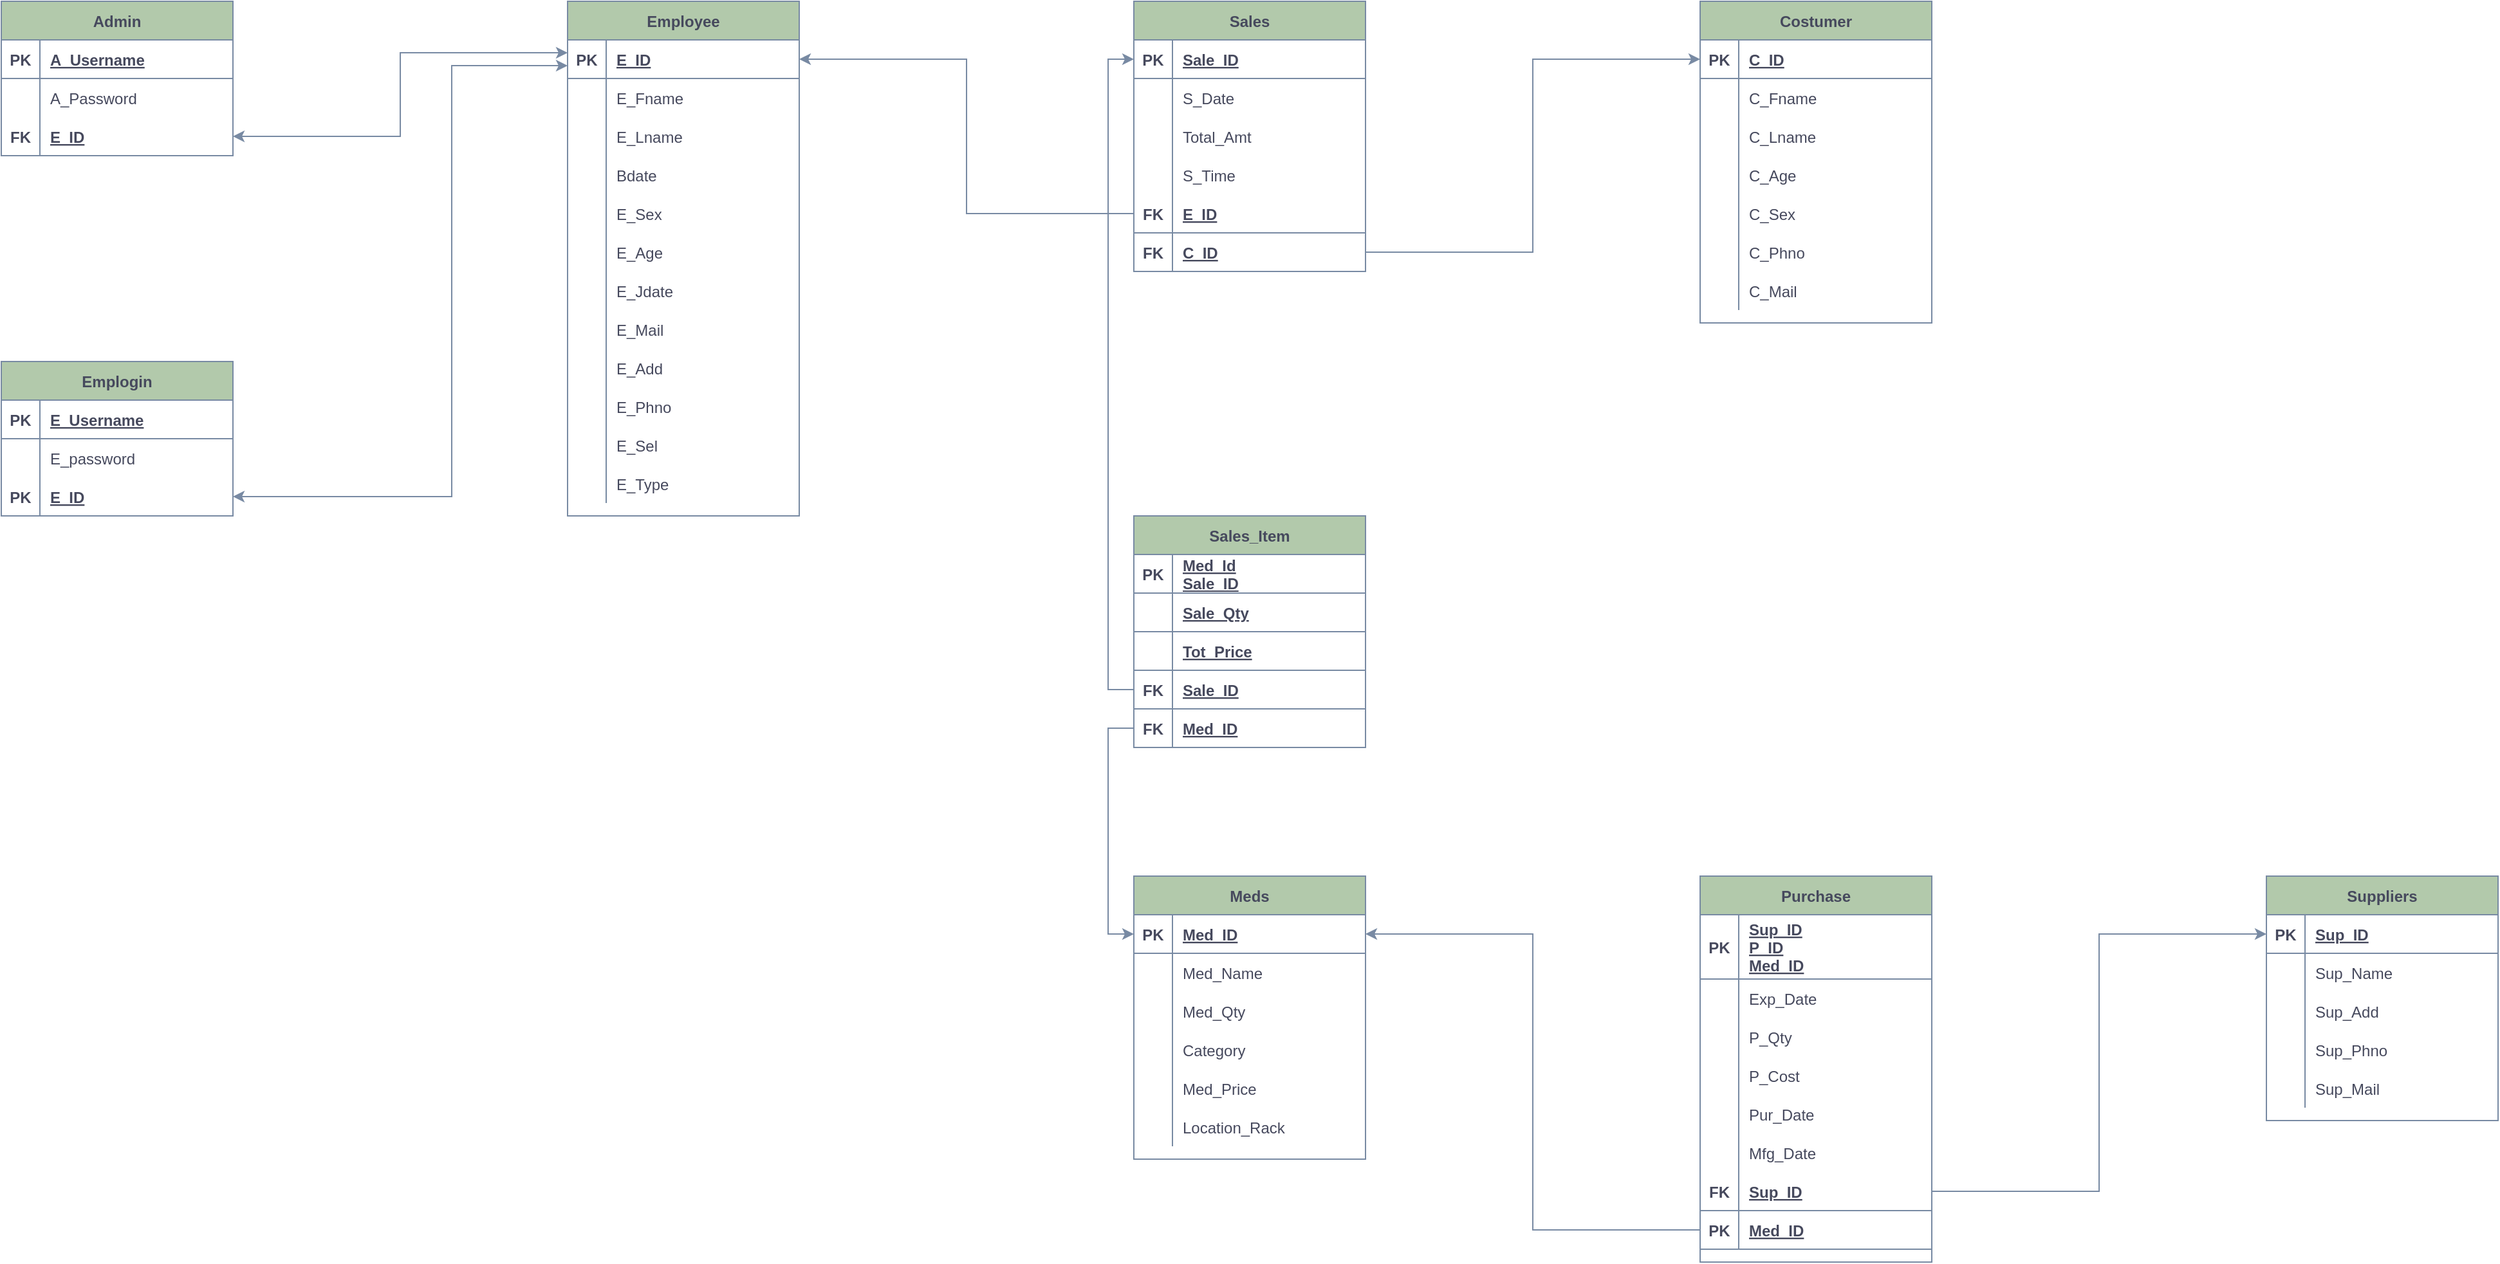 <mxfile version="20.3.0" type="device"><diagram id="3BGR0_ENuHL-mj9fdwYo" name="Page-1"><mxGraphModel dx="2193" dy="1082" grid="1" gridSize="10" guides="1" tooltips="1" connect="1" arrows="1" fold="1" page="1" pageScale="1" pageWidth="850" pageHeight="1100" math="0" shadow="0"><root><mxCell id="0"/><mxCell id="1" parent="0"/><mxCell id="E9ey1q3VD8Dw-7gGhovj-1" value="Emplogin" style="shape=table;startSize=30;container=1;collapsible=1;childLayout=tableLayout;fixedRows=1;rowLines=0;fontStyle=1;align=center;resizeLast=1;fillColor=#B2C9AB;strokeColor=#788AA3;fontColor=#46495D;" vertex="1" parent="1"><mxGeometry x="-120" y="320" width="180" height="120" as="geometry"/></mxCell><mxCell id="E9ey1q3VD8Dw-7gGhovj-2" value="" style="shape=tableRow;horizontal=0;startSize=0;swimlaneHead=0;swimlaneBody=0;fillColor=none;collapsible=0;dropTarget=0;points=[[0,0.5],[1,0.5]];portConstraint=eastwest;top=0;left=0;right=0;bottom=1;strokeColor=#788AA3;fontColor=#46495D;" vertex="1" parent="E9ey1q3VD8Dw-7gGhovj-1"><mxGeometry y="30" width="180" height="30" as="geometry"/></mxCell><mxCell id="E9ey1q3VD8Dw-7gGhovj-3" value="PK" style="shape=partialRectangle;connectable=0;fillColor=none;top=0;left=0;bottom=0;right=0;fontStyle=1;overflow=hidden;strokeColor=#788AA3;fontColor=#46495D;" vertex="1" parent="E9ey1q3VD8Dw-7gGhovj-2"><mxGeometry width="30" height="30" as="geometry"><mxRectangle width="30" height="30" as="alternateBounds"/></mxGeometry></mxCell><mxCell id="E9ey1q3VD8Dw-7gGhovj-4" value="E_Username" style="shape=partialRectangle;connectable=0;fillColor=none;top=0;left=0;bottom=0;right=0;align=left;spacingLeft=6;fontStyle=5;overflow=hidden;strokeColor=#788AA3;fontColor=#46495D;" vertex="1" parent="E9ey1q3VD8Dw-7gGhovj-2"><mxGeometry x="30" width="150" height="30" as="geometry"><mxRectangle width="150" height="30" as="alternateBounds"/></mxGeometry></mxCell><mxCell id="E9ey1q3VD8Dw-7gGhovj-5" value="" style="shape=tableRow;horizontal=0;startSize=0;swimlaneHead=0;swimlaneBody=0;fillColor=none;collapsible=0;dropTarget=0;points=[[0,0.5],[1,0.5]];portConstraint=eastwest;top=0;left=0;right=0;bottom=0;strokeColor=#788AA3;fontColor=#46495D;" vertex="1" parent="E9ey1q3VD8Dw-7gGhovj-1"><mxGeometry y="60" width="180" height="30" as="geometry"/></mxCell><mxCell id="E9ey1q3VD8Dw-7gGhovj-6" value="" style="shape=partialRectangle;connectable=0;fillColor=none;top=0;left=0;bottom=0;right=0;editable=1;overflow=hidden;strokeColor=#788AA3;fontColor=#46495D;" vertex="1" parent="E9ey1q3VD8Dw-7gGhovj-5"><mxGeometry width="30" height="30" as="geometry"><mxRectangle width="30" height="30" as="alternateBounds"/></mxGeometry></mxCell><mxCell id="E9ey1q3VD8Dw-7gGhovj-7" value="E_password" style="shape=partialRectangle;connectable=0;fillColor=none;top=0;left=0;bottom=0;right=0;align=left;spacingLeft=6;overflow=hidden;strokeColor=#788AA3;fontColor=#46495D;" vertex="1" parent="E9ey1q3VD8Dw-7gGhovj-5"><mxGeometry x="30" width="150" height="30" as="geometry"><mxRectangle width="150" height="30" as="alternateBounds"/></mxGeometry></mxCell><mxCell id="E9ey1q3VD8Dw-7gGhovj-146" value="" style="shape=tableRow;horizontal=0;startSize=0;swimlaneHead=0;swimlaneBody=0;fillColor=none;collapsible=0;dropTarget=0;points=[[0,0.5],[1,0.5]];portConstraint=eastwest;top=0;left=0;right=0;bottom=1;strokeColor=#788AA3;fontColor=#46495D;" vertex="1" parent="E9ey1q3VD8Dw-7gGhovj-1"><mxGeometry y="90" width="180" height="30" as="geometry"/></mxCell><mxCell id="E9ey1q3VD8Dw-7gGhovj-147" value="PK" style="shape=partialRectangle;connectable=0;fillColor=none;top=0;left=0;bottom=0;right=0;fontStyle=1;overflow=hidden;strokeColor=#788AA3;fontColor=#46495D;" vertex="1" parent="E9ey1q3VD8Dw-7gGhovj-146"><mxGeometry width="30" height="30" as="geometry"><mxRectangle width="30" height="30" as="alternateBounds"/></mxGeometry></mxCell><mxCell id="E9ey1q3VD8Dw-7gGhovj-148" value="E_ID" style="shape=partialRectangle;connectable=0;fillColor=none;top=0;left=0;bottom=0;right=0;align=left;spacingLeft=6;fontStyle=5;overflow=hidden;strokeColor=#788AA3;fontColor=#46495D;" vertex="1" parent="E9ey1q3VD8Dw-7gGhovj-146"><mxGeometry x="30" width="150" height="30" as="geometry"><mxRectangle width="150" height="30" as="alternateBounds"/></mxGeometry></mxCell><mxCell id="E9ey1q3VD8Dw-7gGhovj-14" value="Suppliers" style="shape=table;startSize=30;container=1;collapsible=1;childLayout=tableLayout;fixedRows=1;rowLines=0;fontStyle=1;align=center;resizeLast=1;fillColor=#B2C9AB;strokeColor=#788AA3;fontColor=#46495D;" vertex="1" parent="1"><mxGeometry x="1640" y="720" width="180" height="190" as="geometry"/></mxCell><mxCell id="E9ey1q3VD8Dw-7gGhovj-15" value="" style="shape=tableRow;horizontal=0;startSize=0;swimlaneHead=0;swimlaneBody=0;fillColor=none;collapsible=0;dropTarget=0;points=[[0,0.5],[1,0.5]];portConstraint=eastwest;top=0;left=0;right=0;bottom=1;strokeColor=#788AA3;fontColor=#46495D;" vertex="1" parent="E9ey1q3VD8Dw-7gGhovj-14"><mxGeometry y="30" width="180" height="30" as="geometry"/></mxCell><mxCell id="E9ey1q3VD8Dw-7gGhovj-16" value="PK" style="shape=partialRectangle;connectable=0;fillColor=none;top=0;left=0;bottom=0;right=0;fontStyle=1;overflow=hidden;strokeColor=#788AA3;fontColor=#46495D;" vertex="1" parent="E9ey1q3VD8Dw-7gGhovj-15"><mxGeometry width="30" height="30" as="geometry"><mxRectangle width="30" height="30" as="alternateBounds"/></mxGeometry></mxCell><mxCell id="E9ey1q3VD8Dw-7gGhovj-17" value="Sup_ID" style="shape=partialRectangle;connectable=0;fillColor=none;top=0;left=0;bottom=0;right=0;align=left;spacingLeft=6;fontStyle=5;overflow=hidden;strokeColor=#788AA3;fontColor=#46495D;" vertex="1" parent="E9ey1q3VD8Dw-7gGhovj-15"><mxGeometry x="30" width="150" height="30" as="geometry"><mxRectangle width="150" height="30" as="alternateBounds"/></mxGeometry></mxCell><mxCell id="E9ey1q3VD8Dw-7gGhovj-18" value="" style="shape=tableRow;horizontal=0;startSize=0;swimlaneHead=0;swimlaneBody=0;fillColor=none;collapsible=0;dropTarget=0;points=[[0,0.5],[1,0.5]];portConstraint=eastwest;top=0;left=0;right=0;bottom=0;strokeColor=#788AA3;fontColor=#46495D;" vertex="1" parent="E9ey1q3VD8Dw-7gGhovj-14"><mxGeometry y="60" width="180" height="30" as="geometry"/></mxCell><mxCell id="E9ey1q3VD8Dw-7gGhovj-19" value="" style="shape=partialRectangle;connectable=0;fillColor=none;top=0;left=0;bottom=0;right=0;editable=1;overflow=hidden;strokeColor=#788AA3;fontColor=#46495D;" vertex="1" parent="E9ey1q3VD8Dw-7gGhovj-18"><mxGeometry width="30" height="30" as="geometry"><mxRectangle width="30" height="30" as="alternateBounds"/></mxGeometry></mxCell><mxCell id="E9ey1q3VD8Dw-7gGhovj-20" value="Sup_Name" style="shape=partialRectangle;connectable=0;fillColor=none;top=0;left=0;bottom=0;right=0;align=left;spacingLeft=6;overflow=hidden;strokeColor=#788AA3;fontColor=#46495D;" vertex="1" parent="E9ey1q3VD8Dw-7gGhovj-18"><mxGeometry x="30" width="150" height="30" as="geometry"><mxRectangle width="150" height="30" as="alternateBounds"/></mxGeometry></mxCell><mxCell id="E9ey1q3VD8Dw-7gGhovj-21" value="" style="shape=tableRow;horizontal=0;startSize=0;swimlaneHead=0;swimlaneBody=0;fillColor=none;collapsible=0;dropTarget=0;points=[[0,0.5],[1,0.5]];portConstraint=eastwest;top=0;left=0;right=0;bottom=0;strokeColor=#788AA3;fontColor=#46495D;" vertex="1" parent="E9ey1q3VD8Dw-7gGhovj-14"><mxGeometry y="90" width="180" height="30" as="geometry"/></mxCell><mxCell id="E9ey1q3VD8Dw-7gGhovj-22" value="" style="shape=partialRectangle;connectable=0;fillColor=none;top=0;left=0;bottom=0;right=0;editable=1;overflow=hidden;strokeColor=#788AA3;fontColor=#46495D;" vertex="1" parent="E9ey1q3VD8Dw-7gGhovj-21"><mxGeometry width="30" height="30" as="geometry"><mxRectangle width="30" height="30" as="alternateBounds"/></mxGeometry></mxCell><mxCell id="E9ey1q3VD8Dw-7gGhovj-23" value="Sup_Add" style="shape=partialRectangle;connectable=0;fillColor=none;top=0;left=0;bottom=0;right=0;align=left;spacingLeft=6;overflow=hidden;strokeColor=#788AA3;fontColor=#46495D;" vertex="1" parent="E9ey1q3VD8Dw-7gGhovj-21"><mxGeometry x="30" width="150" height="30" as="geometry"><mxRectangle width="150" height="30" as="alternateBounds"/></mxGeometry></mxCell><mxCell id="E9ey1q3VD8Dw-7gGhovj-24" value="" style="shape=tableRow;horizontal=0;startSize=0;swimlaneHead=0;swimlaneBody=0;fillColor=none;collapsible=0;dropTarget=0;points=[[0,0.5],[1,0.5]];portConstraint=eastwest;top=0;left=0;right=0;bottom=0;strokeColor=#788AA3;fontColor=#46495D;" vertex="1" parent="E9ey1q3VD8Dw-7gGhovj-14"><mxGeometry y="120" width="180" height="30" as="geometry"/></mxCell><mxCell id="E9ey1q3VD8Dw-7gGhovj-25" value="" style="shape=partialRectangle;connectable=0;fillColor=none;top=0;left=0;bottom=0;right=0;editable=1;overflow=hidden;strokeColor=#788AA3;fontColor=#46495D;" vertex="1" parent="E9ey1q3VD8Dw-7gGhovj-24"><mxGeometry width="30" height="30" as="geometry"><mxRectangle width="30" height="30" as="alternateBounds"/></mxGeometry></mxCell><mxCell id="E9ey1q3VD8Dw-7gGhovj-26" value="Sup_Phno" style="shape=partialRectangle;connectable=0;fillColor=none;top=0;left=0;bottom=0;right=0;align=left;spacingLeft=6;overflow=hidden;strokeColor=#788AA3;fontColor=#46495D;" vertex="1" parent="E9ey1q3VD8Dw-7gGhovj-24"><mxGeometry x="30" width="150" height="30" as="geometry"><mxRectangle width="150" height="30" as="alternateBounds"/></mxGeometry></mxCell><mxCell id="E9ey1q3VD8Dw-7gGhovj-186" value="" style="shape=tableRow;horizontal=0;startSize=0;swimlaneHead=0;swimlaneBody=0;fillColor=none;collapsible=0;dropTarget=0;points=[[0,0.5],[1,0.5]];portConstraint=eastwest;top=0;left=0;right=0;bottom=0;strokeColor=#788AA3;fontColor=#46495D;" vertex="1" parent="E9ey1q3VD8Dw-7gGhovj-14"><mxGeometry y="150" width="180" height="30" as="geometry"/></mxCell><mxCell id="E9ey1q3VD8Dw-7gGhovj-187" value="" style="shape=partialRectangle;connectable=0;fillColor=none;top=0;left=0;bottom=0;right=0;editable=1;overflow=hidden;strokeColor=#788AA3;fontColor=#46495D;" vertex="1" parent="E9ey1q3VD8Dw-7gGhovj-186"><mxGeometry width="30" height="30" as="geometry"><mxRectangle width="30" height="30" as="alternateBounds"/></mxGeometry></mxCell><mxCell id="E9ey1q3VD8Dw-7gGhovj-188" value="Sup_Mail" style="shape=partialRectangle;connectable=0;fillColor=none;top=0;left=0;bottom=0;right=0;align=left;spacingLeft=6;overflow=hidden;strokeColor=#788AA3;fontColor=#46495D;" vertex="1" parent="E9ey1q3VD8Dw-7gGhovj-186"><mxGeometry x="30" width="150" height="30" as="geometry"><mxRectangle width="150" height="30" as="alternateBounds"/></mxGeometry></mxCell><mxCell id="E9ey1q3VD8Dw-7gGhovj-27" value="Sales_Item" style="shape=table;startSize=30;container=1;collapsible=1;childLayout=tableLayout;fixedRows=1;rowLines=0;fontStyle=1;align=center;resizeLast=1;fillColor=#B2C9AB;strokeColor=#788AA3;fontColor=#46495D;" vertex="1" parent="1"><mxGeometry x="760" y="440" width="180" height="180" as="geometry"/></mxCell><mxCell id="E9ey1q3VD8Dw-7gGhovj-28" value="" style="shape=tableRow;horizontal=0;startSize=0;swimlaneHead=0;swimlaneBody=0;fillColor=none;collapsible=0;dropTarget=0;points=[[0,0.5],[1,0.5]];portConstraint=eastwest;top=0;left=0;right=0;bottom=1;strokeColor=#788AA3;fontColor=#46495D;" vertex="1" parent="E9ey1q3VD8Dw-7gGhovj-27"><mxGeometry y="30" width="180" height="30" as="geometry"/></mxCell><mxCell id="E9ey1q3VD8Dw-7gGhovj-29" value="PK" style="shape=partialRectangle;connectable=0;fillColor=none;top=0;left=0;bottom=0;right=0;fontStyle=1;overflow=hidden;strokeColor=#788AA3;fontColor=#46495D;" vertex="1" parent="E9ey1q3VD8Dw-7gGhovj-28"><mxGeometry width="30" height="30" as="geometry"><mxRectangle width="30" height="30" as="alternateBounds"/></mxGeometry></mxCell><mxCell id="E9ey1q3VD8Dw-7gGhovj-30" value="Med_Id&#10;Sale_ID" style="shape=partialRectangle;connectable=0;fillColor=none;top=0;left=0;bottom=0;right=0;align=left;spacingLeft=6;fontStyle=5;overflow=hidden;strokeColor=#788AA3;fontColor=#46495D;" vertex="1" parent="E9ey1q3VD8Dw-7gGhovj-28"><mxGeometry x="30" width="150" height="30" as="geometry"><mxRectangle width="150" height="30" as="alternateBounds"/></mxGeometry></mxCell><mxCell id="E9ey1q3VD8Dw-7gGhovj-189" value="" style="shape=tableRow;horizontal=0;startSize=0;swimlaneHead=0;swimlaneBody=0;fillColor=none;collapsible=0;dropTarget=0;points=[[0,0.5],[1,0.5]];portConstraint=eastwest;top=0;left=0;right=0;bottom=1;strokeColor=#788AA3;fontColor=#46495D;" vertex="1" parent="E9ey1q3VD8Dw-7gGhovj-27"><mxGeometry y="60" width="180" height="30" as="geometry"/></mxCell><mxCell id="E9ey1q3VD8Dw-7gGhovj-190" value="" style="shape=partialRectangle;connectable=0;fillColor=none;top=0;left=0;bottom=0;right=0;fontStyle=1;overflow=hidden;strokeColor=#788AA3;fontColor=#46495D;" vertex="1" parent="E9ey1q3VD8Dw-7gGhovj-189"><mxGeometry width="30" height="30" as="geometry"><mxRectangle width="30" height="30" as="alternateBounds"/></mxGeometry></mxCell><mxCell id="E9ey1q3VD8Dw-7gGhovj-191" value="Sale_Qty" style="shape=partialRectangle;connectable=0;fillColor=none;top=0;left=0;bottom=0;right=0;align=left;spacingLeft=6;fontStyle=5;overflow=hidden;strokeColor=#788AA3;fontColor=#46495D;" vertex="1" parent="E9ey1q3VD8Dw-7gGhovj-189"><mxGeometry x="30" width="150" height="30" as="geometry"><mxRectangle width="150" height="30" as="alternateBounds"/></mxGeometry></mxCell><mxCell id="E9ey1q3VD8Dw-7gGhovj-192" value="" style="shape=tableRow;horizontal=0;startSize=0;swimlaneHead=0;swimlaneBody=0;fillColor=none;collapsible=0;dropTarget=0;points=[[0,0.5],[1,0.5]];portConstraint=eastwest;top=0;left=0;right=0;bottom=1;strokeColor=#788AA3;fontColor=#46495D;" vertex="1" parent="E9ey1q3VD8Dw-7gGhovj-27"><mxGeometry y="90" width="180" height="30" as="geometry"/></mxCell><mxCell id="E9ey1q3VD8Dw-7gGhovj-193" value="" style="shape=partialRectangle;connectable=0;fillColor=none;top=0;left=0;bottom=0;right=0;fontStyle=1;overflow=hidden;strokeColor=#788AA3;fontColor=#46495D;" vertex="1" parent="E9ey1q3VD8Dw-7gGhovj-192"><mxGeometry width="30" height="30" as="geometry"><mxRectangle width="30" height="30" as="alternateBounds"/></mxGeometry></mxCell><mxCell id="E9ey1q3VD8Dw-7gGhovj-194" value="Tot_Price" style="shape=partialRectangle;connectable=0;fillColor=none;top=0;left=0;bottom=0;right=0;align=left;spacingLeft=6;fontStyle=5;overflow=hidden;strokeColor=#788AA3;fontColor=#46495D;" vertex="1" parent="E9ey1q3VD8Dw-7gGhovj-192"><mxGeometry x="30" width="150" height="30" as="geometry"><mxRectangle width="150" height="30" as="alternateBounds"/></mxGeometry></mxCell><mxCell id="E9ey1q3VD8Dw-7gGhovj-177" value="" style="shape=tableRow;horizontal=0;startSize=0;swimlaneHead=0;swimlaneBody=0;fillColor=none;collapsible=0;dropTarget=0;points=[[0,0.5],[1,0.5]];portConstraint=eastwest;top=0;left=0;right=0;bottom=1;strokeColor=#788AA3;fontColor=#46495D;" vertex="1" parent="E9ey1q3VD8Dw-7gGhovj-27"><mxGeometry y="120" width="180" height="30" as="geometry"/></mxCell><mxCell id="E9ey1q3VD8Dw-7gGhovj-178" value="FK" style="shape=partialRectangle;connectable=0;fillColor=none;top=0;left=0;bottom=0;right=0;fontStyle=1;overflow=hidden;strokeColor=#788AA3;fontColor=#46495D;" vertex="1" parent="E9ey1q3VD8Dw-7gGhovj-177"><mxGeometry width="30" height="30" as="geometry"><mxRectangle width="30" height="30" as="alternateBounds"/></mxGeometry></mxCell><mxCell id="E9ey1q3VD8Dw-7gGhovj-179" value="Sale_ID" style="shape=partialRectangle;connectable=0;fillColor=none;top=0;left=0;bottom=0;right=0;align=left;spacingLeft=6;fontStyle=5;overflow=hidden;strokeColor=#788AA3;fontColor=#46495D;" vertex="1" parent="E9ey1q3VD8Dw-7gGhovj-177"><mxGeometry x="30" width="150" height="30" as="geometry"><mxRectangle width="150" height="30" as="alternateBounds"/></mxGeometry></mxCell><mxCell id="E9ey1q3VD8Dw-7gGhovj-180" value="" style="shape=tableRow;horizontal=0;startSize=0;swimlaneHead=0;swimlaneBody=0;fillColor=none;collapsible=0;dropTarget=0;points=[[0,0.5],[1,0.5]];portConstraint=eastwest;top=0;left=0;right=0;bottom=1;strokeColor=#788AA3;fontColor=#46495D;" vertex="1" parent="E9ey1q3VD8Dw-7gGhovj-27"><mxGeometry y="150" width="180" height="30" as="geometry"/></mxCell><mxCell id="E9ey1q3VD8Dw-7gGhovj-181" value="FK" style="shape=partialRectangle;connectable=0;fillColor=none;top=0;left=0;bottom=0;right=0;fontStyle=1;overflow=hidden;strokeColor=#788AA3;fontColor=#46495D;" vertex="1" parent="E9ey1q3VD8Dw-7gGhovj-180"><mxGeometry width="30" height="30" as="geometry"><mxRectangle width="30" height="30" as="alternateBounds"/></mxGeometry></mxCell><mxCell id="E9ey1q3VD8Dw-7gGhovj-182" value="Med_ID" style="shape=partialRectangle;connectable=0;fillColor=none;top=0;left=0;bottom=0;right=0;align=left;spacingLeft=6;fontStyle=5;overflow=hidden;strokeColor=#788AA3;fontColor=#46495D;" vertex="1" parent="E9ey1q3VD8Dw-7gGhovj-180"><mxGeometry x="30" width="150" height="30" as="geometry"><mxRectangle width="150" height="30" as="alternateBounds"/></mxGeometry></mxCell><mxCell id="E9ey1q3VD8Dw-7gGhovj-40" value="Meds" style="shape=table;startSize=30;container=1;collapsible=1;childLayout=tableLayout;fixedRows=1;rowLines=0;fontStyle=1;align=center;resizeLast=1;fillColor=#B2C9AB;strokeColor=#788AA3;fontColor=#46495D;" vertex="1" parent="1"><mxGeometry x="760" y="720" width="180" height="220" as="geometry"/></mxCell><mxCell id="E9ey1q3VD8Dw-7gGhovj-41" value="" style="shape=tableRow;horizontal=0;startSize=0;swimlaneHead=0;swimlaneBody=0;fillColor=none;collapsible=0;dropTarget=0;points=[[0,0.5],[1,0.5]];portConstraint=eastwest;top=0;left=0;right=0;bottom=1;strokeColor=#788AA3;fontColor=#46495D;" vertex="1" parent="E9ey1q3VD8Dw-7gGhovj-40"><mxGeometry y="30" width="180" height="30" as="geometry"/></mxCell><mxCell id="E9ey1q3VD8Dw-7gGhovj-42" value="PK" style="shape=partialRectangle;connectable=0;fillColor=none;top=0;left=0;bottom=0;right=0;fontStyle=1;overflow=hidden;strokeColor=#788AA3;fontColor=#46495D;" vertex="1" parent="E9ey1q3VD8Dw-7gGhovj-41"><mxGeometry width="30" height="30" as="geometry"><mxRectangle width="30" height="30" as="alternateBounds"/></mxGeometry></mxCell><mxCell id="E9ey1q3VD8Dw-7gGhovj-43" value="Med_ID" style="shape=partialRectangle;connectable=0;fillColor=none;top=0;left=0;bottom=0;right=0;align=left;spacingLeft=6;fontStyle=5;overflow=hidden;strokeColor=#788AA3;fontColor=#46495D;" vertex="1" parent="E9ey1q3VD8Dw-7gGhovj-41"><mxGeometry x="30" width="150" height="30" as="geometry"><mxRectangle width="150" height="30" as="alternateBounds"/></mxGeometry></mxCell><mxCell id="E9ey1q3VD8Dw-7gGhovj-44" value="" style="shape=tableRow;horizontal=0;startSize=0;swimlaneHead=0;swimlaneBody=0;fillColor=none;collapsible=0;dropTarget=0;points=[[0,0.5],[1,0.5]];portConstraint=eastwest;top=0;left=0;right=0;bottom=0;strokeColor=#788AA3;fontColor=#46495D;" vertex="1" parent="E9ey1q3VD8Dw-7gGhovj-40"><mxGeometry y="60" width="180" height="30" as="geometry"/></mxCell><mxCell id="E9ey1q3VD8Dw-7gGhovj-45" value="" style="shape=partialRectangle;connectable=0;fillColor=none;top=0;left=0;bottom=0;right=0;editable=1;overflow=hidden;strokeColor=#788AA3;fontColor=#46495D;" vertex="1" parent="E9ey1q3VD8Dw-7gGhovj-44"><mxGeometry width="30" height="30" as="geometry"><mxRectangle width="30" height="30" as="alternateBounds"/></mxGeometry></mxCell><mxCell id="E9ey1q3VD8Dw-7gGhovj-46" value="Med_Name" style="shape=partialRectangle;connectable=0;fillColor=none;top=0;left=0;bottom=0;right=0;align=left;spacingLeft=6;overflow=hidden;strokeColor=#788AA3;fontColor=#46495D;" vertex="1" parent="E9ey1q3VD8Dw-7gGhovj-44"><mxGeometry x="30" width="150" height="30" as="geometry"><mxRectangle width="150" height="30" as="alternateBounds"/></mxGeometry></mxCell><mxCell id="E9ey1q3VD8Dw-7gGhovj-47" value="" style="shape=tableRow;horizontal=0;startSize=0;swimlaneHead=0;swimlaneBody=0;fillColor=none;collapsible=0;dropTarget=0;points=[[0,0.5],[1,0.5]];portConstraint=eastwest;top=0;left=0;right=0;bottom=0;strokeColor=#788AA3;fontColor=#46495D;" vertex="1" parent="E9ey1q3VD8Dw-7gGhovj-40"><mxGeometry y="90" width="180" height="30" as="geometry"/></mxCell><mxCell id="E9ey1q3VD8Dw-7gGhovj-48" value="" style="shape=partialRectangle;connectable=0;fillColor=none;top=0;left=0;bottom=0;right=0;editable=1;overflow=hidden;strokeColor=#788AA3;fontColor=#46495D;" vertex="1" parent="E9ey1q3VD8Dw-7gGhovj-47"><mxGeometry width="30" height="30" as="geometry"><mxRectangle width="30" height="30" as="alternateBounds"/></mxGeometry></mxCell><mxCell id="E9ey1q3VD8Dw-7gGhovj-49" value="Med_Qty" style="shape=partialRectangle;connectable=0;fillColor=none;top=0;left=0;bottom=0;right=0;align=left;spacingLeft=6;overflow=hidden;strokeColor=#788AA3;fontColor=#46495D;" vertex="1" parent="E9ey1q3VD8Dw-7gGhovj-47"><mxGeometry x="30" width="150" height="30" as="geometry"><mxRectangle width="150" height="30" as="alternateBounds"/></mxGeometry></mxCell><mxCell id="E9ey1q3VD8Dw-7gGhovj-50" value="" style="shape=tableRow;horizontal=0;startSize=0;swimlaneHead=0;swimlaneBody=0;fillColor=none;collapsible=0;dropTarget=0;points=[[0,0.5],[1,0.5]];portConstraint=eastwest;top=0;left=0;right=0;bottom=0;strokeColor=#788AA3;fontColor=#46495D;" vertex="1" parent="E9ey1q3VD8Dw-7gGhovj-40"><mxGeometry y="120" width="180" height="30" as="geometry"/></mxCell><mxCell id="E9ey1q3VD8Dw-7gGhovj-51" value="" style="shape=partialRectangle;connectable=0;fillColor=none;top=0;left=0;bottom=0;right=0;editable=1;overflow=hidden;strokeColor=#788AA3;fontColor=#46495D;" vertex="1" parent="E9ey1q3VD8Dw-7gGhovj-50"><mxGeometry width="30" height="30" as="geometry"><mxRectangle width="30" height="30" as="alternateBounds"/></mxGeometry></mxCell><mxCell id="E9ey1q3VD8Dw-7gGhovj-52" value="Category" style="shape=partialRectangle;connectable=0;fillColor=none;top=0;left=0;bottom=0;right=0;align=left;spacingLeft=6;overflow=hidden;strokeColor=#788AA3;fontColor=#46495D;" vertex="1" parent="E9ey1q3VD8Dw-7gGhovj-50"><mxGeometry x="30" width="150" height="30" as="geometry"><mxRectangle width="150" height="30" as="alternateBounds"/></mxGeometry></mxCell><mxCell id="E9ey1q3VD8Dw-7gGhovj-171" value="" style="shape=tableRow;horizontal=0;startSize=0;swimlaneHead=0;swimlaneBody=0;fillColor=none;collapsible=0;dropTarget=0;points=[[0,0.5],[1,0.5]];portConstraint=eastwest;top=0;left=0;right=0;bottom=0;strokeColor=#788AA3;fontColor=#46495D;" vertex="1" parent="E9ey1q3VD8Dw-7gGhovj-40"><mxGeometry y="150" width="180" height="30" as="geometry"/></mxCell><mxCell id="E9ey1q3VD8Dw-7gGhovj-172" value="" style="shape=partialRectangle;connectable=0;fillColor=none;top=0;left=0;bottom=0;right=0;editable=1;overflow=hidden;strokeColor=#788AA3;fontColor=#46495D;" vertex="1" parent="E9ey1q3VD8Dw-7gGhovj-171"><mxGeometry width="30" height="30" as="geometry"><mxRectangle width="30" height="30" as="alternateBounds"/></mxGeometry></mxCell><mxCell id="E9ey1q3VD8Dw-7gGhovj-173" value="Med_Price" style="shape=partialRectangle;connectable=0;fillColor=none;top=0;left=0;bottom=0;right=0;align=left;spacingLeft=6;overflow=hidden;strokeColor=#788AA3;fontColor=#46495D;" vertex="1" parent="E9ey1q3VD8Dw-7gGhovj-171"><mxGeometry x="30" width="150" height="30" as="geometry"><mxRectangle width="150" height="30" as="alternateBounds"/></mxGeometry></mxCell><mxCell id="E9ey1q3VD8Dw-7gGhovj-174" value="" style="shape=tableRow;horizontal=0;startSize=0;swimlaneHead=0;swimlaneBody=0;fillColor=none;collapsible=0;dropTarget=0;points=[[0,0.5],[1,0.5]];portConstraint=eastwest;top=0;left=0;right=0;bottom=0;strokeColor=#788AA3;fontColor=#46495D;" vertex="1" parent="E9ey1q3VD8Dw-7gGhovj-40"><mxGeometry y="180" width="180" height="30" as="geometry"/></mxCell><mxCell id="E9ey1q3VD8Dw-7gGhovj-175" value="" style="shape=partialRectangle;connectable=0;fillColor=none;top=0;left=0;bottom=0;right=0;editable=1;overflow=hidden;strokeColor=#788AA3;fontColor=#46495D;" vertex="1" parent="E9ey1q3VD8Dw-7gGhovj-174"><mxGeometry width="30" height="30" as="geometry"><mxRectangle width="30" height="30" as="alternateBounds"/></mxGeometry></mxCell><mxCell id="E9ey1q3VD8Dw-7gGhovj-176" value="Location_Rack" style="shape=partialRectangle;connectable=0;fillColor=none;top=0;left=0;bottom=0;right=0;align=left;spacingLeft=6;overflow=hidden;strokeColor=#788AA3;fontColor=#46495D;" vertex="1" parent="E9ey1q3VD8Dw-7gGhovj-174"><mxGeometry x="30" width="150" height="30" as="geometry"><mxRectangle width="150" height="30" as="alternateBounds"/></mxGeometry></mxCell><mxCell id="E9ey1q3VD8Dw-7gGhovj-53" value="Costumer" style="shape=table;startSize=30;container=1;collapsible=1;childLayout=tableLayout;fixedRows=1;rowLines=0;fontStyle=1;align=center;resizeLast=1;fillColor=#B2C9AB;strokeColor=#788AA3;fontColor=#46495D;" vertex="1" parent="1"><mxGeometry x="1200" y="40" width="180" height="250" as="geometry"/></mxCell><mxCell id="E9ey1q3VD8Dw-7gGhovj-54" value="" style="shape=tableRow;horizontal=0;startSize=0;swimlaneHead=0;swimlaneBody=0;fillColor=none;collapsible=0;dropTarget=0;points=[[0,0.5],[1,0.5]];portConstraint=eastwest;top=0;left=0;right=0;bottom=1;strokeColor=#788AA3;fontColor=#46495D;" vertex="1" parent="E9ey1q3VD8Dw-7gGhovj-53"><mxGeometry y="30" width="180" height="30" as="geometry"/></mxCell><mxCell id="E9ey1q3VD8Dw-7gGhovj-55" value="PK" style="shape=partialRectangle;connectable=0;fillColor=none;top=0;left=0;bottom=0;right=0;fontStyle=1;overflow=hidden;strokeColor=#788AA3;fontColor=#46495D;" vertex="1" parent="E9ey1q3VD8Dw-7gGhovj-54"><mxGeometry width="30" height="30" as="geometry"><mxRectangle width="30" height="30" as="alternateBounds"/></mxGeometry></mxCell><mxCell id="E9ey1q3VD8Dw-7gGhovj-56" value="C_ID" style="shape=partialRectangle;connectable=0;fillColor=none;top=0;left=0;bottom=0;right=0;align=left;spacingLeft=6;fontStyle=5;overflow=hidden;strokeColor=#788AA3;fontColor=#46495D;" vertex="1" parent="E9ey1q3VD8Dw-7gGhovj-54"><mxGeometry x="30" width="150" height="30" as="geometry"><mxRectangle width="150" height="30" as="alternateBounds"/></mxGeometry></mxCell><mxCell id="E9ey1q3VD8Dw-7gGhovj-57" value="" style="shape=tableRow;horizontal=0;startSize=0;swimlaneHead=0;swimlaneBody=0;fillColor=none;collapsible=0;dropTarget=0;points=[[0,0.5],[1,0.5]];portConstraint=eastwest;top=0;left=0;right=0;bottom=0;strokeColor=#788AA3;fontColor=#46495D;" vertex="1" parent="E9ey1q3VD8Dw-7gGhovj-53"><mxGeometry y="60" width="180" height="30" as="geometry"/></mxCell><mxCell id="E9ey1q3VD8Dw-7gGhovj-58" value="" style="shape=partialRectangle;connectable=0;fillColor=none;top=0;left=0;bottom=0;right=0;editable=1;overflow=hidden;strokeColor=#788AA3;fontColor=#46495D;" vertex="1" parent="E9ey1q3VD8Dw-7gGhovj-57"><mxGeometry width="30" height="30" as="geometry"><mxRectangle width="30" height="30" as="alternateBounds"/></mxGeometry></mxCell><mxCell id="E9ey1q3VD8Dw-7gGhovj-59" value="C_Fname" style="shape=partialRectangle;connectable=0;fillColor=none;top=0;left=0;bottom=0;right=0;align=left;spacingLeft=6;overflow=hidden;strokeColor=#788AA3;fontColor=#46495D;" vertex="1" parent="E9ey1q3VD8Dw-7gGhovj-57"><mxGeometry x="30" width="150" height="30" as="geometry"><mxRectangle width="150" height="30" as="alternateBounds"/></mxGeometry></mxCell><mxCell id="E9ey1q3VD8Dw-7gGhovj-60" value="" style="shape=tableRow;horizontal=0;startSize=0;swimlaneHead=0;swimlaneBody=0;fillColor=none;collapsible=0;dropTarget=0;points=[[0,0.5],[1,0.5]];portConstraint=eastwest;top=0;left=0;right=0;bottom=0;strokeColor=#788AA3;fontColor=#46495D;" vertex="1" parent="E9ey1q3VD8Dw-7gGhovj-53"><mxGeometry y="90" width="180" height="30" as="geometry"/></mxCell><mxCell id="E9ey1q3VD8Dw-7gGhovj-61" value="" style="shape=partialRectangle;connectable=0;fillColor=none;top=0;left=0;bottom=0;right=0;editable=1;overflow=hidden;strokeColor=#788AA3;fontColor=#46495D;" vertex="1" parent="E9ey1q3VD8Dw-7gGhovj-60"><mxGeometry width="30" height="30" as="geometry"><mxRectangle width="30" height="30" as="alternateBounds"/></mxGeometry></mxCell><mxCell id="E9ey1q3VD8Dw-7gGhovj-62" value="C_Lname" style="shape=partialRectangle;connectable=0;fillColor=none;top=0;left=0;bottom=0;right=0;align=left;spacingLeft=6;overflow=hidden;strokeColor=#788AA3;fontColor=#46495D;" vertex="1" parent="E9ey1q3VD8Dw-7gGhovj-60"><mxGeometry x="30" width="150" height="30" as="geometry"><mxRectangle width="150" height="30" as="alternateBounds"/></mxGeometry></mxCell><mxCell id="E9ey1q3VD8Dw-7gGhovj-63" value="" style="shape=tableRow;horizontal=0;startSize=0;swimlaneHead=0;swimlaneBody=0;fillColor=none;collapsible=0;dropTarget=0;points=[[0,0.5],[1,0.5]];portConstraint=eastwest;top=0;left=0;right=0;bottom=0;strokeColor=#788AA3;fontColor=#46495D;" vertex="1" parent="E9ey1q3VD8Dw-7gGhovj-53"><mxGeometry y="120" width="180" height="30" as="geometry"/></mxCell><mxCell id="E9ey1q3VD8Dw-7gGhovj-64" value="" style="shape=partialRectangle;connectable=0;fillColor=none;top=0;left=0;bottom=0;right=0;editable=1;overflow=hidden;strokeColor=#788AA3;fontColor=#46495D;" vertex="1" parent="E9ey1q3VD8Dw-7gGhovj-63"><mxGeometry width="30" height="30" as="geometry"><mxRectangle width="30" height="30" as="alternateBounds"/></mxGeometry></mxCell><mxCell id="E9ey1q3VD8Dw-7gGhovj-65" value="C_Age" style="shape=partialRectangle;connectable=0;fillColor=none;top=0;left=0;bottom=0;right=0;align=left;spacingLeft=6;overflow=hidden;strokeColor=#788AA3;fontColor=#46495D;" vertex="1" parent="E9ey1q3VD8Dw-7gGhovj-63"><mxGeometry x="30" width="150" height="30" as="geometry"><mxRectangle width="150" height="30" as="alternateBounds"/></mxGeometry></mxCell><mxCell id="E9ey1q3VD8Dw-7gGhovj-158" value="" style="shape=tableRow;horizontal=0;startSize=0;swimlaneHead=0;swimlaneBody=0;fillColor=none;collapsible=0;dropTarget=0;points=[[0,0.5],[1,0.5]];portConstraint=eastwest;top=0;left=0;right=0;bottom=0;strokeColor=#788AA3;fontColor=#46495D;" vertex="1" parent="E9ey1q3VD8Dw-7gGhovj-53"><mxGeometry y="150" width="180" height="30" as="geometry"/></mxCell><mxCell id="E9ey1q3VD8Dw-7gGhovj-159" value="" style="shape=partialRectangle;connectable=0;fillColor=none;top=0;left=0;bottom=0;right=0;editable=1;overflow=hidden;strokeColor=#788AA3;fontColor=#46495D;" vertex="1" parent="E9ey1q3VD8Dw-7gGhovj-158"><mxGeometry width="30" height="30" as="geometry"><mxRectangle width="30" height="30" as="alternateBounds"/></mxGeometry></mxCell><mxCell id="E9ey1q3VD8Dw-7gGhovj-160" value="C_Sex" style="shape=partialRectangle;connectable=0;fillColor=none;top=0;left=0;bottom=0;right=0;align=left;spacingLeft=6;overflow=hidden;strokeColor=#788AA3;fontColor=#46495D;" vertex="1" parent="E9ey1q3VD8Dw-7gGhovj-158"><mxGeometry x="30" width="150" height="30" as="geometry"><mxRectangle width="150" height="30" as="alternateBounds"/></mxGeometry></mxCell><mxCell id="E9ey1q3VD8Dw-7gGhovj-161" value="" style="shape=tableRow;horizontal=0;startSize=0;swimlaneHead=0;swimlaneBody=0;fillColor=none;collapsible=0;dropTarget=0;points=[[0,0.5],[1,0.5]];portConstraint=eastwest;top=0;left=0;right=0;bottom=0;strokeColor=#788AA3;fontColor=#46495D;" vertex="1" parent="E9ey1q3VD8Dw-7gGhovj-53"><mxGeometry y="180" width="180" height="30" as="geometry"/></mxCell><mxCell id="E9ey1q3VD8Dw-7gGhovj-162" value="" style="shape=partialRectangle;connectable=0;fillColor=none;top=0;left=0;bottom=0;right=0;editable=1;overflow=hidden;strokeColor=#788AA3;fontColor=#46495D;" vertex="1" parent="E9ey1q3VD8Dw-7gGhovj-161"><mxGeometry width="30" height="30" as="geometry"><mxRectangle width="30" height="30" as="alternateBounds"/></mxGeometry></mxCell><mxCell id="E9ey1q3VD8Dw-7gGhovj-163" value="C_Phno" style="shape=partialRectangle;connectable=0;fillColor=none;top=0;left=0;bottom=0;right=0;align=left;spacingLeft=6;overflow=hidden;strokeColor=#788AA3;fontColor=#46495D;" vertex="1" parent="E9ey1q3VD8Dw-7gGhovj-161"><mxGeometry x="30" width="150" height="30" as="geometry"><mxRectangle width="150" height="30" as="alternateBounds"/></mxGeometry></mxCell><mxCell id="E9ey1q3VD8Dw-7gGhovj-164" value="" style="shape=tableRow;horizontal=0;startSize=0;swimlaneHead=0;swimlaneBody=0;fillColor=none;collapsible=0;dropTarget=0;points=[[0,0.5],[1,0.5]];portConstraint=eastwest;top=0;left=0;right=0;bottom=0;strokeColor=#788AA3;fontColor=#46495D;" vertex="1" parent="E9ey1q3VD8Dw-7gGhovj-53"><mxGeometry y="210" width="180" height="30" as="geometry"/></mxCell><mxCell id="E9ey1q3VD8Dw-7gGhovj-165" value="" style="shape=partialRectangle;connectable=0;fillColor=none;top=0;left=0;bottom=0;right=0;editable=1;overflow=hidden;strokeColor=#788AA3;fontColor=#46495D;" vertex="1" parent="E9ey1q3VD8Dw-7gGhovj-164"><mxGeometry width="30" height="30" as="geometry"><mxRectangle width="30" height="30" as="alternateBounds"/></mxGeometry></mxCell><mxCell id="E9ey1q3VD8Dw-7gGhovj-166" value="C_Mail" style="shape=partialRectangle;connectable=0;fillColor=none;top=0;left=0;bottom=0;right=0;align=left;spacingLeft=6;overflow=hidden;strokeColor=#788AA3;fontColor=#46495D;" vertex="1" parent="E9ey1q3VD8Dw-7gGhovj-164"><mxGeometry x="30" width="150" height="30" as="geometry"><mxRectangle width="150" height="30" as="alternateBounds"/></mxGeometry></mxCell><mxCell id="E9ey1q3VD8Dw-7gGhovj-66" value="Sales" style="shape=table;startSize=30;container=1;collapsible=1;childLayout=tableLayout;fixedRows=1;rowLines=0;fontStyle=1;align=center;resizeLast=1;fillColor=#B2C9AB;strokeColor=#788AA3;fontColor=#46495D;" vertex="1" parent="1"><mxGeometry x="760" y="40" width="180" height="210" as="geometry"/></mxCell><mxCell id="E9ey1q3VD8Dw-7gGhovj-67" value="" style="shape=tableRow;horizontal=0;startSize=0;swimlaneHead=0;swimlaneBody=0;fillColor=none;collapsible=0;dropTarget=0;points=[[0,0.5],[1,0.5]];portConstraint=eastwest;top=0;left=0;right=0;bottom=1;strokeColor=#788AA3;fontColor=#46495D;" vertex="1" parent="E9ey1q3VD8Dw-7gGhovj-66"><mxGeometry y="30" width="180" height="30" as="geometry"/></mxCell><mxCell id="E9ey1q3VD8Dw-7gGhovj-68" value="PK" style="shape=partialRectangle;connectable=0;fillColor=none;top=0;left=0;bottom=0;right=0;fontStyle=1;overflow=hidden;strokeColor=#788AA3;fontColor=#46495D;" vertex="1" parent="E9ey1q3VD8Dw-7gGhovj-67"><mxGeometry width="30" height="30" as="geometry"><mxRectangle width="30" height="30" as="alternateBounds"/></mxGeometry></mxCell><mxCell id="E9ey1q3VD8Dw-7gGhovj-69" value="Sale_ID" style="shape=partialRectangle;connectable=0;fillColor=none;top=0;left=0;bottom=0;right=0;align=left;spacingLeft=6;fontStyle=5;overflow=hidden;strokeColor=#788AA3;fontColor=#46495D;" vertex="1" parent="E9ey1q3VD8Dw-7gGhovj-67"><mxGeometry x="30" width="150" height="30" as="geometry"><mxRectangle width="150" height="30" as="alternateBounds"/></mxGeometry></mxCell><mxCell id="E9ey1q3VD8Dw-7gGhovj-70" value="" style="shape=tableRow;horizontal=0;startSize=0;swimlaneHead=0;swimlaneBody=0;fillColor=none;collapsible=0;dropTarget=0;points=[[0,0.5],[1,0.5]];portConstraint=eastwest;top=0;left=0;right=0;bottom=0;strokeColor=#788AA3;fontColor=#46495D;" vertex="1" parent="E9ey1q3VD8Dw-7gGhovj-66"><mxGeometry y="60" width="180" height="30" as="geometry"/></mxCell><mxCell id="E9ey1q3VD8Dw-7gGhovj-71" value="" style="shape=partialRectangle;connectable=0;fillColor=none;top=0;left=0;bottom=0;right=0;editable=1;overflow=hidden;strokeColor=#788AA3;fontColor=#46495D;" vertex="1" parent="E9ey1q3VD8Dw-7gGhovj-70"><mxGeometry width="30" height="30" as="geometry"><mxRectangle width="30" height="30" as="alternateBounds"/></mxGeometry></mxCell><mxCell id="E9ey1q3VD8Dw-7gGhovj-72" value="S_Date" style="shape=partialRectangle;connectable=0;fillColor=none;top=0;left=0;bottom=0;right=0;align=left;spacingLeft=6;overflow=hidden;strokeColor=#788AA3;fontColor=#46495D;" vertex="1" parent="E9ey1q3VD8Dw-7gGhovj-70"><mxGeometry x="30" width="150" height="30" as="geometry"><mxRectangle width="150" height="30" as="alternateBounds"/></mxGeometry></mxCell><mxCell id="E9ey1q3VD8Dw-7gGhovj-73" value="" style="shape=tableRow;horizontal=0;startSize=0;swimlaneHead=0;swimlaneBody=0;fillColor=none;collapsible=0;dropTarget=0;points=[[0,0.5],[1,0.5]];portConstraint=eastwest;top=0;left=0;right=0;bottom=0;strokeColor=#788AA3;fontColor=#46495D;" vertex="1" parent="E9ey1q3VD8Dw-7gGhovj-66"><mxGeometry y="90" width="180" height="30" as="geometry"/></mxCell><mxCell id="E9ey1q3VD8Dw-7gGhovj-74" value="" style="shape=partialRectangle;connectable=0;fillColor=none;top=0;left=0;bottom=0;right=0;editable=1;overflow=hidden;strokeColor=#788AA3;fontColor=#46495D;" vertex="1" parent="E9ey1q3VD8Dw-7gGhovj-73"><mxGeometry width="30" height="30" as="geometry"><mxRectangle width="30" height="30" as="alternateBounds"/></mxGeometry></mxCell><mxCell id="E9ey1q3VD8Dw-7gGhovj-75" value="Total_Amt" style="shape=partialRectangle;connectable=0;fillColor=none;top=0;left=0;bottom=0;right=0;align=left;spacingLeft=6;overflow=hidden;strokeColor=#788AA3;fontColor=#46495D;" vertex="1" parent="E9ey1q3VD8Dw-7gGhovj-73"><mxGeometry x="30" width="150" height="30" as="geometry"><mxRectangle width="150" height="30" as="alternateBounds"/></mxGeometry></mxCell><mxCell id="E9ey1q3VD8Dw-7gGhovj-76" value="" style="shape=tableRow;horizontal=0;startSize=0;swimlaneHead=0;swimlaneBody=0;fillColor=none;collapsible=0;dropTarget=0;points=[[0,0.5],[1,0.5]];portConstraint=eastwest;top=0;left=0;right=0;bottom=0;strokeColor=#788AA3;fontColor=#46495D;" vertex="1" parent="E9ey1q3VD8Dw-7gGhovj-66"><mxGeometry y="120" width="180" height="30" as="geometry"/></mxCell><mxCell id="E9ey1q3VD8Dw-7gGhovj-77" value="" style="shape=partialRectangle;connectable=0;fillColor=none;top=0;left=0;bottom=0;right=0;editable=1;overflow=hidden;strokeColor=#788AA3;fontColor=#46495D;" vertex="1" parent="E9ey1q3VD8Dw-7gGhovj-76"><mxGeometry width="30" height="30" as="geometry"><mxRectangle width="30" height="30" as="alternateBounds"/></mxGeometry></mxCell><mxCell id="E9ey1q3VD8Dw-7gGhovj-78" value="S_Time" style="shape=partialRectangle;connectable=0;fillColor=none;top=0;left=0;bottom=0;right=0;align=left;spacingLeft=6;overflow=hidden;strokeColor=#788AA3;fontColor=#46495D;" vertex="1" parent="E9ey1q3VD8Dw-7gGhovj-76"><mxGeometry x="30" width="150" height="30" as="geometry"><mxRectangle width="150" height="30" as="alternateBounds"/></mxGeometry></mxCell><mxCell id="E9ey1q3VD8Dw-7gGhovj-154" value="" style="shape=tableRow;horizontal=0;startSize=0;swimlaneHead=0;swimlaneBody=0;fillColor=none;collapsible=0;dropTarget=0;points=[[0,0.5],[1,0.5]];portConstraint=eastwest;top=0;left=0;right=0;bottom=1;strokeColor=#788AA3;fontColor=#46495D;" vertex="1" parent="E9ey1q3VD8Dw-7gGhovj-66"><mxGeometry y="150" width="180" height="30" as="geometry"/></mxCell><mxCell id="E9ey1q3VD8Dw-7gGhovj-155" value="FK" style="shape=partialRectangle;connectable=0;fillColor=none;top=0;left=0;bottom=0;right=0;fontStyle=1;overflow=hidden;strokeColor=#788AA3;fontColor=#46495D;" vertex="1" parent="E9ey1q3VD8Dw-7gGhovj-154"><mxGeometry width="30" height="30" as="geometry"><mxRectangle width="30" height="30" as="alternateBounds"/></mxGeometry></mxCell><mxCell id="E9ey1q3VD8Dw-7gGhovj-156" value="E_ID" style="shape=partialRectangle;connectable=0;fillColor=none;top=0;left=0;bottom=0;right=0;align=left;spacingLeft=6;fontStyle=5;overflow=hidden;strokeColor=#788AA3;fontColor=#46495D;" vertex="1" parent="E9ey1q3VD8Dw-7gGhovj-154"><mxGeometry x="30" width="150" height="30" as="geometry"><mxRectangle width="150" height="30" as="alternateBounds"/></mxGeometry></mxCell><mxCell id="E9ey1q3VD8Dw-7gGhovj-167" value="" style="shape=tableRow;horizontal=0;startSize=0;swimlaneHead=0;swimlaneBody=0;fillColor=none;collapsible=0;dropTarget=0;points=[[0,0.5],[1,0.5]];portConstraint=eastwest;top=0;left=0;right=0;bottom=1;strokeColor=#788AA3;fontColor=#46495D;" vertex="1" parent="E9ey1q3VD8Dw-7gGhovj-66"><mxGeometry y="180" width="180" height="30" as="geometry"/></mxCell><mxCell id="E9ey1q3VD8Dw-7gGhovj-168" value="FK" style="shape=partialRectangle;connectable=0;fillColor=none;top=0;left=0;bottom=0;right=0;fontStyle=1;overflow=hidden;strokeColor=#788AA3;fontColor=#46495D;" vertex="1" parent="E9ey1q3VD8Dw-7gGhovj-167"><mxGeometry width="30" height="30" as="geometry"><mxRectangle width="30" height="30" as="alternateBounds"/></mxGeometry></mxCell><mxCell id="E9ey1q3VD8Dw-7gGhovj-169" value="C_ID" style="shape=partialRectangle;connectable=0;fillColor=none;top=0;left=0;bottom=0;right=0;align=left;spacingLeft=6;fontStyle=5;overflow=hidden;strokeColor=#788AA3;fontColor=#46495D;" vertex="1" parent="E9ey1q3VD8Dw-7gGhovj-167"><mxGeometry x="30" width="150" height="30" as="geometry"><mxRectangle width="150" height="30" as="alternateBounds"/></mxGeometry></mxCell><mxCell id="E9ey1q3VD8Dw-7gGhovj-79" value="Purchase" style="shape=table;startSize=30;container=1;collapsible=1;childLayout=tableLayout;fixedRows=1;rowLines=0;fontStyle=1;align=center;resizeLast=1;fillColor=#B2C9AB;strokeColor=#788AA3;fontColor=#46495D;" vertex="1" parent="1"><mxGeometry x="1200" y="720" width="180" height="300.0" as="geometry"/></mxCell><mxCell id="E9ey1q3VD8Dw-7gGhovj-80" value="" style="shape=tableRow;horizontal=0;startSize=0;swimlaneHead=0;swimlaneBody=0;fillColor=none;collapsible=0;dropTarget=0;points=[[0,0.5],[1,0.5]];portConstraint=eastwest;top=0;left=0;right=0;bottom=1;strokeColor=#788AA3;fontColor=#46495D;" vertex="1" parent="E9ey1q3VD8Dw-7gGhovj-79"><mxGeometry y="30" width="180" height="50" as="geometry"/></mxCell><mxCell id="E9ey1q3VD8Dw-7gGhovj-81" value="PK" style="shape=partialRectangle;connectable=0;fillColor=none;top=0;left=0;bottom=0;right=0;fontStyle=1;overflow=hidden;strokeColor=#788AA3;fontColor=#46495D;" vertex="1" parent="E9ey1q3VD8Dw-7gGhovj-80"><mxGeometry width="30" height="50" as="geometry"><mxRectangle width="30" height="50" as="alternateBounds"/></mxGeometry></mxCell><mxCell id="E9ey1q3VD8Dw-7gGhovj-82" value="Sup_ID&#10;P_ID&#10;Med_ID" style="shape=partialRectangle;connectable=0;fillColor=none;top=0;left=0;bottom=0;right=0;align=left;spacingLeft=6;fontStyle=5;overflow=hidden;strokeColor=#788AA3;fontColor=#46495D;" vertex="1" parent="E9ey1q3VD8Dw-7gGhovj-80"><mxGeometry x="30" width="150" height="50" as="geometry"><mxRectangle width="150" height="50" as="alternateBounds"/></mxGeometry></mxCell><mxCell id="E9ey1q3VD8Dw-7gGhovj-83" value="" style="shape=tableRow;horizontal=0;startSize=0;swimlaneHead=0;swimlaneBody=0;fillColor=none;collapsible=0;dropTarget=0;points=[[0,0.5],[1,0.5]];portConstraint=eastwest;top=0;left=0;right=0;bottom=0;strokeColor=#788AA3;fontColor=#46495D;" vertex="1" parent="E9ey1q3VD8Dw-7gGhovj-79"><mxGeometry y="80" width="180" height="30" as="geometry"/></mxCell><mxCell id="E9ey1q3VD8Dw-7gGhovj-84" value="" style="shape=partialRectangle;connectable=0;fillColor=none;top=0;left=0;bottom=0;right=0;editable=1;overflow=hidden;strokeColor=#788AA3;fontColor=#46495D;" vertex="1" parent="E9ey1q3VD8Dw-7gGhovj-83"><mxGeometry width="30" height="30" as="geometry"><mxRectangle width="30" height="30" as="alternateBounds"/></mxGeometry></mxCell><mxCell id="E9ey1q3VD8Dw-7gGhovj-85" value="Exp_Date" style="shape=partialRectangle;connectable=0;fillColor=none;top=0;left=0;bottom=0;right=0;align=left;spacingLeft=6;overflow=hidden;strokeColor=#788AA3;fontColor=#46495D;" vertex="1" parent="E9ey1q3VD8Dw-7gGhovj-83"><mxGeometry x="30" width="150" height="30" as="geometry"><mxRectangle width="150" height="30" as="alternateBounds"/></mxGeometry></mxCell><mxCell id="E9ey1q3VD8Dw-7gGhovj-86" value="" style="shape=tableRow;horizontal=0;startSize=0;swimlaneHead=0;swimlaneBody=0;fillColor=none;collapsible=0;dropTarget=0;points=[[0,0.5],[1,0.5]];portConstraint=eastwest;top=0;left=0;right=0;bottom=0;strokeColor=#788AA3;fontColor=#46495D;" vertex="1" parent="E9ey1q3VD8Dw-7gGhovj-79"><mxGeometry y="110" width="180" height="30" as="geometry"/></mxCell><mxCell id="E9ey1q3VD8Dw-7gGhovj-87" value="" style="shape=partialRectangle;connectable=0;fillColor=none;top=0;left=0;bottom=0;right=0;editable=1;overflow=hidden;strokeColor=#788AA3;fontColor=#46495D;" vertex="1" parent="E9ey1q3VD8Dw-7gGhovj-86"><mxGeometry width="30" height="30" as="geometry"><mxRectangle width="30" height="30" as="alternateBounds"/></mxGeometry></mxCell><mxCell id="E9ey1q3VD8Dw-7gGhovj-88" value="P_Qty" style="shape=partialRectangle;connectable=0;fillColor=none;top=0;left=0;bottom=0;right=0;align=left;spacingLeft=6;overflow=hidden;strokeColor=#788AA3;fontColor=#46495D;" vertex="1" parent="E9ey1q3VD8Dw-7gGhovj-86"><mxGeometry x="30" width="150" height="30" as="geometry"><mxRectangle width="150" height="30" as="alternateBounds"/></mxGeometry></mxCell><mxCell id="E9ey1q3VD8Dw-7gGhovj-89" value="" style="shape=tableRow;horizontal=0;startSize=0;swimlaneHead=0;swimlaneBody=0;fillColor=none;collapsible=0;dropTarget=0;points=[[0,0.5],[1,0.5]];portConstraint=eastwest;top=0;left=0;right=0;bottom=0;strokeColor=#788AA3;fontColor=#46495D;" vertex="1" parent="E9ey1q3VD8Dw-7gGhovj-79"><mxGeometry y="140" width="180" height="30" as="geometry"/></mxCell><mxCell id="E9ey1q3VD8Dw-7gGhovj-90" value="" style="shape=partialRectangle;connectable=0;fillColor=none;top=0;left=0;bottom=0;right=0;editable=1;overflow=hidden;strokeColor=#788AA3;fontColor=#46495D;" vertex="1" parent="E9ey1q3VD8Dw-7gGhovj-89"><mxGeometry width="30" height="30" as="geometry"><mxRectangle width="30" height="30" as="alternateBounds"/></mxGeometry></mxCell><mxCell id="E9ey1q3VD8Dw-7gGhovj-91" value="P_Cost" style="shape=partialRectangle;connectable=0;fillColor=none;top=0;left=0;bottom=0;right=0;align=left;spacingLeft=6;overflow=hidden;strokeColor=#788AA3;fontColor=#46495D;" vertex="1" parent="E9ey1q3VD8Dw-7gGhovj-89"><mxGeometry x="30" width="150" height="30" as="geometry"><mxRectangle width="150" height="30" as="alternateBounds"/></mxGeometry></mxCell><mxCell id="E9ey1q3VD8Dw-7gGhovj-197" value="" style="shape=tableRow;horizontal=0;startSize=0;swimlaneHead=0;swimlaneBody=0;fillColor=none;collapsible=0;dropTarget=0;points=[[0,0.5],[1,0.5]];portConstraint=eastwest;top=0;left=0;right=0;bottom=0;strokeColor=#788AA3;fontColor=#46495D;" vertex="1" parent="E9ey1q3VD8Dw-7gGhovj-79"><mxGeometry y="170" width="180" height="30" as="geometry"/></mxCell><mxCell id="E9ey1q3VD8Dw-7gGhovj-198" value="" style="shape=partialRectangle;connectable=0;fillColor=none;top=0;left=0;bottom=0;right=0;editable=1;overflow=hidden;strokeColor=#788AA3;fontColor=#46495D;" vertex="1" parent="E9ey1q3VD8Dw-7gGhovj-197"><mxGeometry width="30" height="30" as="geometry"><mxRectangle width="30" height="30" as="alternateBounds"/></mxGeometry></mxCell><mxCell id="E9ey1q3VD8Dw-7gGhovj-199" value="Pur_Date" style="shape=partialRectangle;connectable=0;fillColor=none;top=0;left=0;bottom=0;right=0;align=left;spacingLeft=6;overflow=hidden;strokeColor=#788AA3;fontColor=#46495D;" vertex="1" parent="E9ey1q3VD8Dw-7gGhovj-197"><mxGeometry x="30" width="150" height="30" as="geometry"><mxRectangle width="150" height="30" as="alternateBounds"/></mxGeometry></mxCell><mxCell id="E9ey1q3VD8Dw-7gGhovj-200" value="" style="shape=tableRow;horizontal=0;startSize=0;swimlaneHead=0;swimlaneBody=0;fillColor=none;collapsible=0;dropTarget=0;points=[[0,0.5],[1,0.5]];portConstraint=eastwest;top=0;left=0;right=0;bottom=0;strokeColor=#788AA3;fontColor=#46495D;" vertex="1" parent="E9ey1q3VD8Dw-7gGhovj-79"><mxGeometry y="200" width="180" height="30" as="geometry"/></mxCell><mxCell id="E9ey1q3VD8Dw-7gGhovj-201" value="" style="shape=partialRectangle;connectable=0;fillColor=none;top=0;left=0;bottom=0;right=0;editable=1;overflow=hidden;strokeColor=#788AA3;fontColor=#46495D;" vertex="1" parent="E9ey1q3VD8Dw-7gGhovj-200"><mxGeometry width="30" height="30" as="geometry"><mxRectangle width="30" height="30" as="alternateBounds"/></mxGeometry></mxCell><mxCell id="E9ey1q3VD8Dw-7gGhovj-202" value="Mfg_Date" style="shape=partialRectangle;connectable=0;fillColor=none;top=0;left=0;bottom=0;right=0;align=left;spacingLeft=6;overflow=hidden;strokeColor=#788AA3;fontColor=#46495D;" vertex="1" parent="E9ey1q3VD8Dw-7gGhovj-200"><mxGeometry x="30" width="150" height="30" as="geometry"><mxRectangle width="150" height="30" as="alternateBounds"/></mxGeometry></mxCell><mxCell id="E9ey1q3VD8Dw-7gGhovj-203" value="" style="shape=tableRow;horizontal=0;startSize=0;swimlaneHead=0;swimlaneBody=0;fillColor=none;collapsible=0;dropTarget=0;points=[[0,0.5],[1,0.5]];portConstraint=eastwest;top=0;left=0;right=0;bottom=1;strokeColor=#788AA3;fontColor=#46495D;" vertex="1" parent="E9ey1q3VD8Dw-7gGhovj-79"><mxGeometry y="230" width="180" height="30" as="geometry"/></mxCell><mxCell id="E9ey1q3VD8Dw-7gGhovj-204" value="FK" style="shape=partialRectangle;connectable=0;fillColor=none;top=0;left=0;bottom=0;right=0;fontStyle=1;overflow=hidden;strokeColor=#788AA3;fontColor=#46495D;" vertex="1" parent="E9ey1q3VD8Dw-7gGhovj-203"><mxGeometry width="30" height="30" as="geometry"><mxRectangle width="30" height="30" as="alternateBounds"/></mxGeometry></mxCell><mxCell id="E9ey1q3VD8Dw-7gGhovj-205" value="Sup_ID" style="shape=partialRectangle;connectable=0;fillColor=none;top=0;left=0;bottom=0;right=0;align=left;spacingLeft=6;fontStyle=5;overflow=hidden;strokeColor=#788AA3;fontColor=#46495D;" vertex="1" parent="E9ey1q3VD8Dw-7gGhovj-203"><mxGeometry x="30" width="150" height="30" as="geometry"><mxRectangle width="150" height="30" as="alternateBounds"/></mxGeometry></mxCell><mxCell id="E9ey1q3VD8Dw-7gGhovj-206" value="" style="shape=tableRow;horizontal=0;startSize=0;swimlaneHead=0;swimlaneBody=0;fillColor=none;collapsible=0;dropTarget=0;points=[[0,0.5],[1,0.5]];portConstraint=eastwest;top=0;left=0;right=0;bottom=1;strokeColor=#788AA3;fontColor=#46495D;" vertex="1" parent="E9ey1q3VD8Dw-7gGhovj-79"><mxGeometry y="260" width="180" height="30" as="geometry"/></mxCell><mxCell id="E9ey1q3VD8Dw-7gGhovj-207" value="PK" style="shape=partialRectangle;connectable=0;fillColor=none;top=0;left=0;bottom=0;right=0;fontStyle=1;overflow=hidden;strokeColor=#788AA3;fontColor=#46495D;" vertex="1" parent="E9ey1q3VD8Dw-7gGhovj-206"><mxGeometry width="30" height="30" as="geometry"><mxRectangle width="30" height="30" as="alternateBounds"/></mxGeometry></mxCell><mxCell id="E9ey1q3VD8Dw-7gGhovj-208" value="Med_ID" style="shape=partialRectangle;connectable=0;fillColor=none;top=0;left=0;bottom=0;right=0;align=left;spacingLeft=6;fontStyle=5;overflow=hidden;strokeColor=#788AA3;fontColor=#46495D;" vertex="1" parent="E9ey1q3VD8Dw-7gGhovj-206"><mxGeometry x="30" width="150" height="30" as="geometry"><mxRectangle width="150" height="30" as="alternateBounds"/></mxGeometry></mxCell><mxCell id="E9ey1q3VD8Dw-7gGhovj-92" value="Employee" style="shape=table;startSize=30;container=1;collapsible=1;childLayout=tableLayout;fixedRows=1;rowLines=0;fontStyle=1;align=center;resizeLast=1;fillColor=#B2C9AB;strokeColor=#788AA3;fontColor=#46495D;" vertex="1" parent="1"><mxGeometry x="320" y="40" width="180" height="400" as="geometry"/></mxCell><mxCell id="E9ey1q3VD8Dw-7gGhovj-93" value="" style="shape=tableRow;horizontal=0;startSize=0;swimlaneHead=0;swimlaneBody=0;fillColor=none;collapsible=0;dropTarget=0;points=[[0,0.5],[1,0.5]];portConstraint=eastwest;top=0;left=0;right=0;bottom=1;strokeColor=#788AA3;fontColor=#46495D;" vertex="1" parent="E9ey1q3VD8Dw-7gGhovj-92"><mxGeometry y="30" width="180" height="30" as="geometry"/></mxCell><mxCell id="E9ey1q3VD8Dw-7gGhovj-94" value="PK" style="shape=partialRectangle;connectable=0;fillColor=none;top=0;left=0;bottom=0;right=0;fontStyle=1;overflow=hidden;strokeColor=#788AA3;fontColor=#46495D;" vertex="1" parent="E9ey1q3VD8Dw-7gGhovj-93"><mxGeometry width="30" height="30" as="geometry"><mxRectangle width="30" height="30" as="alternateBounds"/></mxGeometry></mxCell><mxCell id="E9ey1q3VD8Dw-7gGhovj-95" value="E_ID" style="shape=partialRectangle;connectable=0;fillColor=none;top=0;left=0;bottom=0;right=0;align=left;spacingLeft=6;fontStyle=5;overflow=hidden;strokeColor=#788AA3;fontColor=#46495D;" vertex="1" parent="E9ey1q3VD8Dw-7gGhovj-93"><mxGeometry x="30" width="150" height="30" as="geometry"><mxRectangle width="150" height="30" as="alternateBounds"/></mxGeometry></mxCell><mxCell id="E9ey1q3VD8Dw-7gGhovj-96" value="" style="shape=tableRow;horizontal=0;startSize=0;swimlaneHead=0;swimlaneBody=0;fillColor=none;collapsible=0;dropTarget=0;points=[[0,0.5],[1,0.5]];portConstraint=eastwest;top=0;left=0;right=0;bottom=0;strokeColor=#788AA3;fontColor=#46495D;" vertex="1" parent="E9ey1q3VD8Dw-7gGhovj-92"><mxGeometry y="60" width="180" height="30" as="geometry"/></mxCell><mxCell id="E9ey1q3VD8Dw-7gGhovj-97" value="" style="shape=partialRectangle;connectable=0;fillColor=none;top=0;left=0;bottom=0;right=0;editable=1;overflow=hidden;strokeColor=#788AA3;fontColor=#46495D;" vertex="1" parent="E9ey1q3VD8Dw-7gGhovj-96"><mxGeometry width="30" height="30" as="geometry"><mxRectangle width="30" height="30" as="alternateBounds"/></mxGeometry></mxCell><mxCell id="E9ey1q3VD8Dw-7gGhovj-98" value="E_Fname" style="shape=partialRectangle;connectable=0;fillColor=none;top=0;left=0;bottom=0;right=0;align=left;spacingLeft=6;overflow=hidden;strokeColor=#788AA3;fontColor=#46495D;" vertex="1" parent="E9ey1q3VD8Dw-7gGhovj-96"><mxGeometry x="30" width="150" height="30" as="geometry"><mxRectangle width="150" height="30" as="alternateBounds"/></mxGeometry></mxCell><mxCell id="E9ey1q3VD8Dw-7gGhovj-99" value="" style="shape=tableRow;horizontal=0;startSize=0;swimlaneHead=0;swimlaneBody=0;fillColor=none;collapsible=0;dropTarget=0;points=[[0,0.5],[1,0.5]];portConstraint=eastwest;top=0;left=0;right=0;bottom=0;strokeColor=#788AA3;fontColor=#46495D;" vertex="1" parent="E9ey1q3VD8Dw-7gGhovj-92"><mxGeometry y="90" width="180" height="30" as="geometry"/></mxCell><mxCell id="E9ey1q3VD8Dw-7gGhovj-100" value="" style="shape=partialRectangle;connectable=0;fillColor=none;top=0;left=0;bottom=0;right=0;editable=1;overflow=hidden;strokeColor=#788AA3;fontColor=#46495D;" vertex="1" parent="E9ey1q3VD8Dw-7gGhovj-99"><mxGeometry width="30" height="30" as="geometry"><mxRectangle width="30" height="30" as="alternateBounds"/></mxGeometry></mxCell><mxCell id="E9ey1q3VD8Dw-7gGhovj-101" value="E_Lname" style="shape=partialRectangle;connectable=0;fillColor=none;top=0;left=0;bottom=0;right=0;align=left;spacingLeft=6;overflow=hidden;strokeColor=#788AA3;fontColor=#46495D;" vertex="1" parent="E9ey1q3VD8Dw-7gGhovj-99"><mxGeometry x="30" width="150" height="30" as="geometry"><mxRectangle width="150" height="30" as="alternateBounds"/></mxGeometry></mxCell><mxCell id="E9ey1q3VD8Dw-7gGhovj-102" value="" style="shape=tableRow;horizontal=0;startSize=0;swimlaneHead=0;swimlaneBody=0;fillColor=none;collapsible=0;dropTarget=0;points=[[0,0.5],[1,0.5]];portConstraint=eastwest;top=0;left=0;right=0;bottom=0;strokeColor=#788AA3;fontColor=#46495D;" vertex="1" parent="E9ey1q3VD8Dw-7gGhovj-92"><mxGeometry y="120" width="180" height="30" as="geometry"/></mxCell><mxCell id="E9ey1q3VD8Dw-7gGhovj-103" value="" style="shape=partialRectangle;connectable=0;fillColor=none;top=0;left=0;bottom=0;right=0;editable=1;overflow=hidden;strokeColor=#788AA3;fontColor=#46495D;" vertex="1" parent="E9ey1q3VD8Dw-7gGhovj-102"><mxGeometry width="30" height="30" as="geometry"><mxRectangle width="30" height="30" as="alternateBounds"/></mxGeometry></mxCell><mxCell id="E9ey1q3VD8Dw-7gGhovj-104" value="Bdate" style="shape=partialRectangle;connectable=0;fillColor=none;top=0;left=0;bottom=0;right=0;align=left;spacingLeft=6;overflow=hidden;strokeColor=#788AA3;fontColor=#46495D;" vertex="1" parent="E9ey1q3VD8Dw-7gGhovj-102"><mxGeometry x="30" width="150" height="30" as="geometry"><mxRectangle width="150" height="30" as="alternateBounds"/></mxGeometry></mxCell><mxCell id="E9ey1q3VD8Dw-7gGhovj-122" value="" style="shape=tableRow;horizontal=0;startSize=0;swimlaneHead=0;swimlaneBody=0;fillColor=none;collapsible=0;dropTarget=0;points=[[0,0.5],[1,0.5]];portConstraint=eastwest;top=0;left=0;right=0;bottom=0;strokeColor=#788AA3;fontColor=#46495D;" vertex="1" parent="E9ey1q3VD8Dw-7gGhovj-92"><mxGeometry y="150" width="180" height="30" as="geometry"/></mxCell><mxCell id="E9ey1q3VD8Dw-7gGhovj-123" value="" style="shape=partialRectangle;connectable=0;fillColor=none;top=0;left=0;bottom=0;right=0;editable=1;overflow=hidden;strokeColor=#788AA3;fontColor=#46495D;" vertex="1" parent="E9ey1q3VD8Dw-7gGhovj-122"><mxGeometry width="30" height="30" as="geometry"><mxRectangle width="30" height="30" as="alternateBounds"/></mxGeometry></mxCell><mxCell id="E9ey1q3VD8Dw-7gGhovj-124" value="E_Sex" style="shape=partialRectangle;connectable=0;fillColor=none;top=0;left=0;bottom=0;right=0;align=left;spacingLeft=6;overflow=hidden;strokeColor=#788AA3;fontColor=#46495D;" vertex="1" parent="E9ey1q3VD8Dw-7gGhovj-122"><mxGeometry x="30" width="150" height="30" as="geometry"><mxRectangle width="150" height="30" as="alternateBounds"/></mxGeometry></mxCell><mxCell id="E9ey1q3VD8Dw-7gGhovj-125" value="" style="shape=tableRow;horizontal=0;startSize=0;swimlaneHead=0;swimlaneBody=0;fillColor=none;collapsible=0;dropTarget=0;points=[[0,0.5],[1,0.5]];portConstraint=eastwest;top=0;left=0;right=0;bottom=0;strokeColor=#788AA3;fontColor=#46495D;" vertex="1" parent="E9ey1q3VD8Dw-7gGhovj-92"><mxGeometry y="180" width="180" height="30" as="geometry"/></mxCell><mxCell id="E9ey1q3VD8Dw-7gGhovj-126" value="" style="shape=partialRectangle;connectable=0;fillColor=none;top=0;left=0;bottom=0;right=0;editable=1;overflow=hidden;strokeColor=#788AA3;fontColor=#46495D;" vertex="1" parent="E9ey1q3VD8Dw-7gGhovj-125"><mxGeometry width="30" height="30" as="geometry"><mxRectangle width="30" height="30" as="alternateBounds"/></mxGeometry></mxCell><mxCell id="E9ey1q3VD8Dw-7gGhovj-127" value="E_Age" style="shape=partialRectangle;connectable=0;fillColor=none;top=0;left=0;bottom=0;right=0;align=left;spacingLeft=6;overflow=hidden;strokeColor=#788AA3;fontColor=#46495D;" vertex="1" parent="E9ey1q3VD8Dw-7gGhovj-125"><mxGeometry x="30" width="150" height="30" as="geometry"><mxRectangle width="150" height="30" as="alternateBounds"/></mxGeometry></mxCell><mxCell id="E9ey1q3VD8Dw-7gGhovj-128" value="" style="shape=tableRow;horizontal=0;startSize=0;swimlaneHead=0;swimlaneBody=0;fillColor=none;collapsible=0;dropTarget=0;points=[[0,0.5],[1,0.5]];portConstraint=eastwest;top=0;left=0;right=0;bottom=0;strokeColor=#788AA3;fontColor=#46495D;" vertex="1" parent="E9ey1q3VD8Dw-7gGhovj-92"><mxGeometry y="210" width="180" height="30" as="geometry"/></mxCell><mxCell id="E9ey1q3VD8Dw-7gGhovj-129" value="" style="shape=partialRectangle;connectable=0;fillColor=none;top=0;left=0;bottom=0;right=0;editable=1;overflow=hidden;strokeColor=#788AA3;fontColor=#46495D;" vertex="1" parent="E9ey1q3VD8Dw-7gGhovj-128"><mxGeometry width="30" height="30" as="geometry"><mxRectangle width="30" height="30" as="alternateBounds"/></mxGeometry></mxCell><mxCell id="E9ey1q3VD8Dw-7gGhovj-130" value="E_Jdate" style="shape=partialRectangle;connectable=0;fillColor=none;top=0;left=0;bottom=0;right=0;align=left;spacingLeft=6;overflow=hidden;strokeColor=#788AA3;fontColor=#46495D;" vertex="1" parent="E9ey1q3VD8Dw-7gGhovj-128"><mxGeometry x="30" width="150" height="30" as="geometry"><mxRectangle width="150" height="30" as="alternateBounds"/></mxGeometry></mxCell><mxCell id="E9ey1q3VD8Dw-7gGhovj-131" value="" style="shape=tableRow;horizontal=0;startSize=0;swimlaneHead=0;swimlaneBody=0;fillColor=none;collapsible=0;dropTarget=0;points=[[0,0.5],[1,0.5]];portConstraint=eastwest;top=0;left=0;right=0;bottom=0;strokeColor=#788AA3;fontColor=#46495D;" vertex="1" parent="E9ey1q3VD8Dw-7gGhovj-92"><mxGeometry y="240" width="180" height="30" as="geometry"/></mxCell><mxCell id="E9ey1q3VD8Dw-7gGhovj-132" value="" style="shape=partialRectangle;connectable=0;fillColor=none;top=0;left=0;bottom=0;right=0;editable=1;overflow=hidden;strokeColor=#788AA3;fontColor=#46495D;" vertex="1" parent="E9ey1q3VD8Dw-7gGhovj-131"><mxGeometry width="30" height="30" as="geometry"><mxRectangle width="30" height="30" as="alternateBounds"/></mxGeometry></mxCell><mxCell id="E9ey1q3VD8Dw-7gGhovj-133" value="E_Mail" style="shape=partialRectangle;connectable=0;fillColor=none;top=0;left=0;bottom=0;right=0;align=left;spacingLeft=6;overflow=hidden;strokeColor=#788AA3;fontColor=#46495D;" vertex="1" parent="E9ey1q3VD8Dw-7gGhovj-131"><mxGeometry x="30" width="150" height="30" as="geometry"><mxRectangle width="150" height="30" as="alternateBounds"/></mxGeometry></mxCell><mxCell id="E9ey1q3VD8Dw-7gGhovj-134" value="" style="shape=tableRow;horizontal=0;startSize=0;swimlaneHead=0;swimlaneBody=0;fillColor=none;collapsible=0;dropTarget=0;points=[[0,0.5],[1,0.5]];portConstraint=eastwest;top=0;left=0;right=0;bottom=0;strokeColor=#788AA3;fontColor=#46495D;" vertex="1" parent="E9ey1q3VD8Dw-7gGhovj-92"><mxGeometry y="270" width="180" height="30" as="geometry"/></mxCell><mxCell id="E9ey1q3VD8Dw-7gGhovj-135" value="" style="shape=partialRectangle;connectable=0;fillColor=none;top=0;left=0;bottom=0;right=0;editable=1;overflow=hidden;strokeColor=#788AA3;fontColor=#46495D;" vertex="1" parent="E9ey1q3VD8Dw-7gGhovj-134"><mxGeometry width="30" height="30" as="geometry"><mxRectangle width="30" height="30" as="alternateBounds"/></mxGeometry></mxCell><mxCell id="E9ey1q3VD8Dw-7gGhovj-136" value="E_Add" style="shape=partialRectangle;connectable=0;fillColor=none;top=0;left=0;bottom=0;right=0;align=left;spacingLeft=6;overflow=hidden;strokeColor=#788AA3;fontColor=#46495D;" vertex="1" parent="E9ey1q3VD8Dw-7gGhovj-134"><mxGeometry x="30" width="150" height="30" as="geometry"><mxRectangle width="150" height="30" as="alternateBounds"/></mxGeometry></mxCell><mxCell id="E9ey1q3VD8Dw-7gGhovj-137" value="" style="shape=tableRow;horizontal=0;startSize=0;swimlaneHead=0;swimlaneBody=0;fillColor=none;collapsible=0;dropTarget=0;points=[[0,0.5],[1,0.5]];portConstraint=eastwest;top=0;left=0;right=0;bottom=0;strokeColor=#788AA3;fontColor=#46495D;" vertex="1" parent="E9ey1q3VD8Dw-7gGhovj-92"><mxGeometry y="300" width="180" height="30" as="geometry"/></mxCell><mxCell id="E9ey1q3VD8Dw-7gGhovj-138" value="" style="shape=partialRectangle;connectable=0;fillColor=none;top=0;left=0;bottom=0;right=0;editable=1;overflow=hidden;strokeColor=#788AA3;fontColor=#46495D;" vertex="1" parent="E9ey1q3VD8Dw-7gGhovj-137"><mxGeometry width="30" height="30" as="geometry"><mxRectangle width="30" height="30" as="alternateBounds"/></mxGeometry></mxCell><mxCell id="E9ey1q3VD8Dw-7gGhovj-139" value="E_Phno" style="shape=partialRectangle;connectable=0;fillColor=none;top=0;left=0;bottom=0;right=0;align=left;spacingLeft=6;overflow=hidden;strokeColor=#788AA3;fontColor=#46495D;" vertex="1" parent="E9ey1q3VD8Dw-7gGhovj-137"><mxGeometry x="30" width="150" height="30" as="geometry"><mxRectangle width="150" height="30" as="alternateBounds"/></mxGeometry></mxCell><mxCell id="E9ey1q3VD8Dw-7gGhovj-140" value="" style="shape=tableRow;horizontal=0;startSize=0;swimlaneHead=0;swimlaneBody=0;fillColor=none;collapsible=0;dropTarget=0;points=[[0,0.5],[1,0.5]];portConstraint=eastwest;top=0;left=0;right=0;bottom=0;strokeColor=#788AA3;fontColor=#46495D;" vertex="1" parent="E9ey1q3VD8Dw-7gGhovj-92"><mxGeometry y="330" width="180" height="30" as="geometry"/></mxCell><mxCell id="E9ey1q3VD8Dw-7gGhovj-141" value="" style="shape=partialRectangle;connectable=0;fillColor=none;top=0;left=0;bottom=0;right=0;editable=1;overflow=hidden;strokeColor=#788AA3;fontColor=#46495D;" vertex="1" parent="E9ey1q3VD8Dw-7gGhovj-140"><mxGeometry width="30" height="30" as="geometry"><mxRectangle width="30" height="30" as="alternateBounds"/></mxGeometry></mxCell><mxCell id="E9ey1q3VD8Dw-7gGhovj-142" value="E_Sel" style="shape=partialRectangle;connectable=0;fillColor=none;top=0;left=0;bottom=0;right=0;align=left;spacingLeft=6;overflow=hidden;strokeColor=#788AA3;fontColor=#46495D;" vertex="1" parent="E9ey1q3VD8Dw-7gGhovj-140"><mxGeometry x="30" width="150" height="30" as="geometry"><mxRectangle width="150" height="30" as="alternateBounds"/></mxGeometry></mxCell><mxCell id="E9ey1q3VD8Dw-7gGhovj-143" value="" style="shape=tableRow;horizontal=0;startSize=0;swimlaneHead=0;swimlaneBody=0;fillColor=none;collapsible=0;dropTarget=0;points=[[0,0.5],[1,0.5]];portConstraint=eastwest;top=0;left=0;right=0;bottom=0;strokeColor=#788AA3;fontColor=#46495D;" vertex="1" parent="E9ey1q3VD8Dw-7gGhovj-92"><mxGeometry y="360" width="180" height="30" as="geometry"/></mxCell><mxCell id="E9ey1q3VD8Dw-7gGhovj-144" value="" style="shape=partialRectangle;connectable=0;fillColor=none;top=0;left=0;bottom=0;right=0;editable=1;overflow=hidden;strokeColor=#788AA3;fontColor=#46495D;" vertex="1" parent="E9ey1q3VD8Dw-7gGhovj-143"><mxGeometry width="30" height="30" as="geometry"><mxRectangle width="30" height="30" as="alternateBounds"/></mxGeometry></mxCell><mxCell id="E9ey1q3VD8Dw-7gGhovj-145" value="E_Type" style="shape=partialRectangle;connectable=0;fillColor=none;top=0;left=0;bottom=0;right=0;align=left;spacingLeft=6;overflow=hidden;strokeColor=#788AA3;fontColor=#46495D;" vertex="1" parent="E9ey1q3VD8Dw-7gGhovj-143"><mxGeometry x="30" width="150" height="30" as="geometry"><mxRectangle width="150" height="30" as="alternateBounds"/></mxGeometry></mxCell><mxCell id="E9ey1q3VD8Dw-7gGhovj-105" value="Admin" style="shape=table;startSize=30;container=1;collapsible=1;childLayout=tableLayout;fixedRows=1;rowLines=0;fontStyle=1;align=center;resizeLast=1;fillColor=#B2C9AB;strokeColor=#788AA3;fontColor=#46495D;" vertex="1" parent="1"><mxGeometry x="-120" y="40" width="180" height="120" as="geometry"/></mxCell><mxCell id="E9ey1q3VD8Dw-7gGhovj-106" value="" style="shape=tableRow;horizontal=0;startSize=0;swimlaneHead=0;swimlaneBody=0;fillColor=none;collapsible=0;dropTarget=0;points=[[0,0.5],[1,0.5]];portConstraint=eastwest;top=0;left=0;right=0;bottom=1;strokeColor=#788AA3;fontColor=#46495D;" vertex="1" parent="E9ey1q3VD8Dw-7gGhovj-105"><mxGeometry y="30" width="180" height="30" as="geometry"/></mxCell><mxCell id="E9ey1q3VD8Dw-7gGhovj-107" value="PK" style="shape=partialRectangle;connectable=0;fillColor=none;top=0;left=0;bottom=0;right=0;fontStyle=1;overflow=hidden;strokeColor=#788AA3;fontColor=#46495D;" vertex="1" parent="E9ey1q3VD8Dw-7gGhovj-106"><mxGeometry width="30" height="30" as="geometry"><mxRectangle width="30" height="30" as="alternateBounds"/></mxGeometry></mxCell><mxCell id="E9ey1q3VD8Dw-7gGhovj-108" value="A_Username" style="shape=partialRectangle;connectable=0;fillColor=none;top=0;left=0;bottom=0;right=0;align=left;spacingLeft=6;fontStyle=5;overflow=hidden;strokeColor=#788AA3;fontColor=#46495D;" vertex="1" parent="E9ey1q3VD8Dw-7gGhovj-106"><mxGeometry x="30" width="150" height="30" as="geometry"><mxRectangle width="150" height="30" as="alternateBounds"/></mxGeometry></mxCell><mxCell id="E9ey1q3VD8Dw-7gGhovj-109" value="" style="shape=tableRow;horizontal=0;startSize=0;swimlaneHead=0;swimlaneBody=0;fillColor=none;collapsible=0;dropTarget=0;points=[[0,0.5],[1,0.5]];portConstraint=eastwest;top=0;left=0;right=0;bottom=0;strokeColor=#788AA3;fontColor=#46495D;" vertex="1" parent="E9ey1q3VD8Dw-7gGhovj-105"><mxGeometry y="60" width="180" height="30" as="geometry"/></mxCell><mxCell id="E9ey1q3VD8Dw-7gGhovj-110" value="" style="shape=partialRectangle;connectable=0;fillColor=none;top=0;left=0;bottom=0;right=0;editable=1;overflow=hidden;strokeColor=#788AA3;fontColor=#46495D;" vertex="1" parent="E9ey1q3VD8Dw-7gGhovj-109"><mxGeometry width="30" height="30" as="geometry"><mxRectangle width="30" height="30" as="alternateBounds"/></mxGeometry></mxCell><mxCell id="E9ey1q3VD8Dw-7gGhovj-111" value="A_Password" style="shape=partialRectangle;connectable=0;fillColor=none;top=0;left=0;bottom=0;right=0;align=left;spacingLeft=6;overflow=hidden;strokeColor=#788AA3;fontColor=#46495D;" vertex="1" parent="E9ey1q3VD8Dw-7gGhovj-109"><mxGeometry x="30" width="150" height="30" as="geometry"><mxRectangle width="150" height="30" as="alternateBounds"/></mxGeometry></mxCell><mxCell id="E9ey1q3VD8Dw-7gGhovj-119" value="" style="shape=tableRow;horizontal=0;startSize=0;swimlaneHead=0;swimlaneBody=0;fillColor=none;collapsible=0;dropTarget=0;points=[[0,0.5],[1,0.5]];portConstraint=eastwest;top=0;left=0;right=0;bottom=1;strokeColor=#788AA3;fontColor=#46495D;" vertex="1" parent="E9ey1q3VD8Dw-7gGhovj-105"><mxGeometry y="90" width="180" height="30" as="geometry"/></mxCell><mxCell id="E9ey1q3VD8Dw-7gGhovj-120" value="FK" style="shape=partialRectangle;connectable=0;fillColor=none;top=0;left=0;bottom=0;right=0;fontStyle=1;overflow=hidden;strokeColor=#788AA3;fontColor=#46495D;" vertex="1" parent="E9ey1q3VD8Dw-7gGhovj-119"><mxGeometry width="30" height="30" as="geometry"><mxRectangle width="30" height="30" as="alternateBounds"/></mxGeometry></mxCell><mxCell id="E9ey1q3VD8Dw-7gGhovj-121" value="E_ID" style="shape=partialRectangle;connectable=0;fillColor=none;top=0;left=0;bottom=0;right=0;align=left;spacingLeft=6;fontStyle=5;overflow=hidden;strokeColor=#788AA3;fontColor=#46495D;" vertex="1" parent="E9ey1q3VD8Dw-7gGhovj-119"><mxGeometry x="30" width="150" height="30" as="geometry"><mxRectangle width="150" height="30" as="alternateBounds"/></mxGeometry></mxCell><mxCell id="E9ey1q3VD8Dw-7gGhovj-151" style="edgeStyle=orthogonalEdgeStyle;rounded=0;orthogonalLoop=1;jettySize=auto;html=1;startArrow=classic;startFill=1;strokeColor=#788AA3;fontColor=#46495D;" edge="1" parent="1" source="E9ey1q3VD8Dw-7gGhovj-119" target="E9ey1q3VD8Dw-7gGhovj-93"><mxGeometry relative="1" as="geometry"><Array as="points"><mxPoint x="190" y="145"/><mxPoint x="190" y="80"/></Array></mxGeometry></mxCell><mxCell id="E9ey1q3VD8Dw-7gGhovj-152" style="edgeStyle=orthogonalEdgeStyle;rounded=0;orthogonalLoop=1;jettySize=auto;html=1;startArrow=classic;startFill=1;strokeColor=#788AA3;fontColor=#46495D;" edge="1" parent="1" source="E9ey1q3VD8Dw-7gGhovj-93" target="E9ey1q3VD8Dw-7gGhovj-146"><mxGeometry relative="1" as="geometry"><Array as="points"><mxPoint x="230" y="90"/><mxPoint x="230" y="425"/></Array></mxGeometry></mxCell><mxCell id="E9ey1q3VD8Dw-7gGhovj-157" style="edgeStyle=orthogonalEdgeStyle;rounded=0;orthogonalLoop=1;jettySize=auto;html=1;startArrow=none;startFill=0;endArrow=classic;endFill=1;strokeColor=#788AA3;fontColor=#46495D;" edge="1" parent="1" source="E9ey1q3VD8Dw-7gGhovj-154" target="E9ey1q3VD8Dw-7gGhovj-93"><mxGeometry relative="1" as="geometry"/></mxCell><mxCell id="E9ey1q3VD8Dw-7gGhovj-170" style="edgeStyle=orthogonalEdgeStyle;rounded=0;orthogonalLoop=1;jettySize=auto;html=1;startArrow=none;startFill=0;endArrow=classic;endFill=1;strokeColor=#788AA3;fontColor=#46495D;" edge="1" parent="1" source="E9ey1q3VD8Dw-7gGhovj-167" target="E9ey1q3VD8Dw-7gGhovj-54"><mxGeometry relative="1" as="geometry"/></mxCell><mxCell id="E9ey1q3VD8Dw-7gGhovj-195" style="edgeStyle=orthogonalEdgeStyle;rounded=0;orthogonalLoop=1;jettySize=auto;html=1;startArrow=none;startFill=0;endArrow=classic;endFill=1;strokeColor=#788AA3;fontColor=#46495D;" edge="1" parent="1" source="E9ey1q3VD8Dw-7gGhovj-180" target="E9ey1q3VD8Dw-7gGhovj-41"><mxGeometry relative="1" as="geometry"><Array as="points"><mxPoint x="740" y="605"/><mxPoint x="740" y="765"/></Array></mxGeometry></mxCell><mxCell id="E9ey1q3VD8Dw-7gGhovj-196" style="edgeStyle=orthogonalEdgeStyle;rounded=0;orthogonalLoop=1;jettySize=auto;html=1;startArrow=none;startFill=0;endArrow=classic;endFill=1;strokeColor=#788AA3;fontColor=#46495D;" edge="1" parent="1" source="E9ey1q3VD8Dw-7gGhovj-177" target="E9ey1q3VD8Dw-7gGhovj-67"><mxGeometry relative="1" as="geometry"><Array as="points"><mxPoint x="740" y="575"/><mxPoint x="740" y="85"/></Array></mxGeometry></mxCell><mxCell id="E9ey1q3VD8Dw-7gGhovj-209" style="edgeStyle=orthogonalEdgeStyle;rounded=0;orthogonalLoop=1;jettySize=auto;html=1;startArrow=none;startFill=0;endArrow=classic;endFill=1;strokeColor=#788AA3;fontColor=#46495D;" edge="1" parent="1" source="E9ey1q3VD8Dw-7gGhovj-206" target="E9ey1q3VD8Dw-7gGhovj-41"><mxGeometry relative="1" as="geometry"/></mxCell><mxCell id="E9ey1q3VD8Dw-7gGhovj-210" style="edgeStyle=orthogonalEdgeStyle;rounded=0;orthogonalLoop=1;jettySize=auto;html=1;startArrow=none;startFill=0;endArrow=classic;endFill=1;strokeColor=#788AA3;fontColor=#46495D;" edge="1" parent="1" source="E9ey1q3VD8Dw-7gGhovj-203" target="E9ey1q3VD8Dw-7gGhovj-15"><mxGeometry relative="1" as="geometry"/></mxCell></root></mxGraphModel></diagram></mxfile>